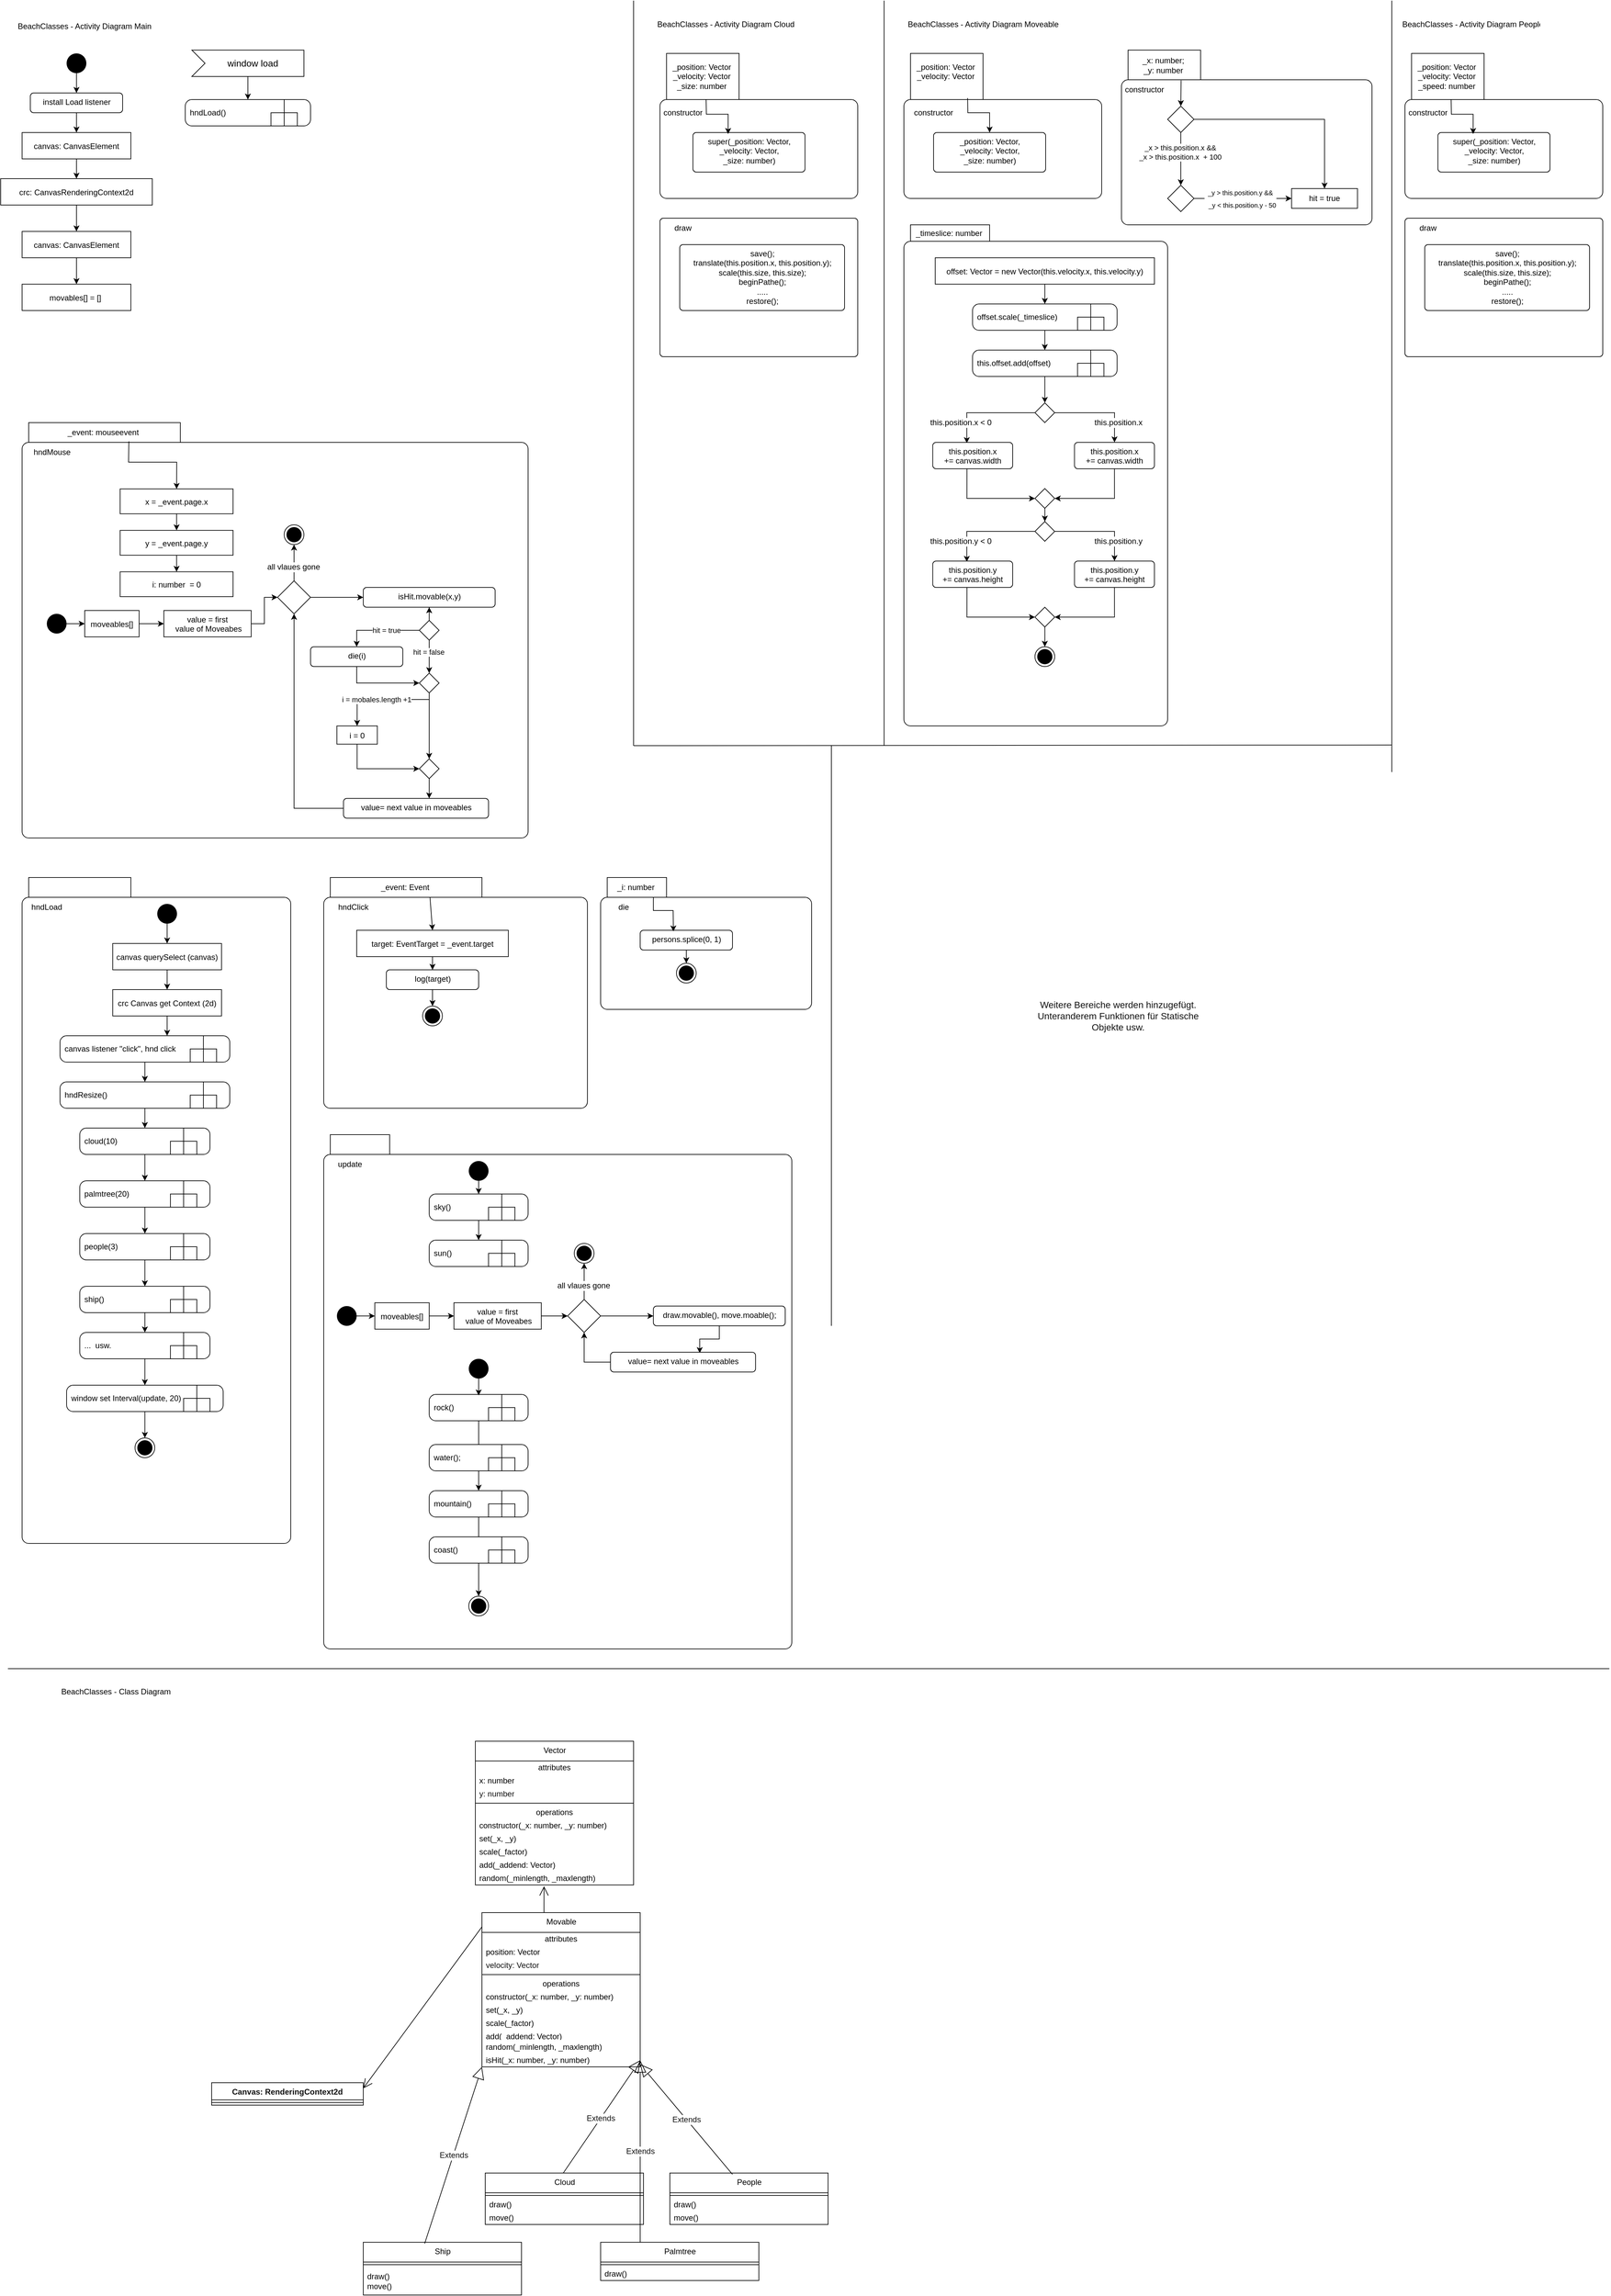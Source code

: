 <mxfile version="18.0.6" type="device"><diagram id="dE-h2Y86dQ_ZSgD9kncD" name="Seite-1"><mxGraphModel dx="3555" dy="2263" grid="1" gridSize="10" guides="1" tooltips="1" connect="1" arrows="1" fold="1" page="1" pageScale="1" pageWidth="827" pageHeight="1169" math="0" shadow="0"><root><mxCell id="0"/><mxCell id="1" parent="0"/><mxCell id="PyvuNwj3zCbymAsnuEQi-43" value="" style="shape=folder;align=center;verticalAlign=middle;fontStyle=0;tabWidth=165;tabHeight=30;tabPosition=left;html=1;boundedLbl=1;labelInHeader=1;rounded=1;absoluteArcSize=1;arcSize=10;" parent="1" vertex="1"><mxGeometry x="42.5" y="1330" width="407.5" height="1010" as="geometry"/></mxCell><mxCell id="PyvuNwj3zCbymAsnuEQi-1" value="BeachClasses - Activity Diagram Main&#10;" style="text;strokeColor=none;fillColor=none;align=left;verticalAlign=middle;spacingLeft=4;spacingRight=4;overflow=hidden;points=[[0,0.5],[1,0.5]];portConstraint=eastwest;rotatable=0;" parent="1" vertex="1"><mxGeometry x="30" y="30" width="260" height="30" as="geometry"/></mxCell><mxCell id="PyvuNwj3zCbymAsnuEQi-4" style="edgeStyle=orthogonalEdgeStyle;rounded=0;orthogonalLoop=1;jettySize=auto;html=1;entryX=0.5;entryY=0;entryDx=0;entryDy=0;" parent="1" source="PyvuNwj3zCbymAsnuEQi-2" target="PyvuNwj3zCbymAsnuEQi-3" edge="1"><mxGeometry relative="1" as="geometry"/></mxCell><mxCell id="PyvuNwj3zCbymAsnuEQi-2" value="" style="ellipse;fillColor=#000000;strokeColor=none;" parent="1" vertex="1"><mxGeometry x="110" y="80" width="30" height="30" as="geometry"/></mxCell><mxCell id="PyvuNwj3zCbymAsnuEQi-7" style="edgeStyle=orthogonalEdgeStyle;rounded=0;orthogonalLoop=1;jettySize=auto;html=1;entryX=0.5;entryY=0;entryDx=0;entryDy=0;" parent="1" source="PyvuNwj3zCbymAsnuEQi-3" target="PyvuNwj3zCbymAsnuEQi-6" edge="1"><mxGeometry relative="1" as="geometry"/></mxCell><mxCell id="PyvuNwj3zCbymAsnuEQi-3" value="install Load listener" style="html=1;align=center;verticalAlign=top;rounded=1;absoluteArcSize=1;arcSize=10;dashed=0;" parent="1" vertex="1"><mxGeometry x="55" y="140" width="140" height="30" as="geometry"/></mxCell><mxCell id="PyvuNwj3zCbymAsnuEQi-9" style="edgeStyle=orthogonalEdgeStyle;rounded=0;orthogonalLoop=1;jettySize=auto;html=1;" parent="1" source="PyvuNwj3zCbymAsnuEQi-6" target="PyvuNwj3zCbymAsnuEQi-8" edge="1"><mxGeometry relative="1" as="geometry"/></mxCell><mxCell id="PyvuNwj3zCbymAsnuEQi-6" value="canvas: CanvasElement" style="fontStyle=0;" parent="1" vertex="1"><mxGeometry x="42.5" y="200" width="165" height="40" as="geometry"/></mxCell><mxCell id="PyvuNwj3zCbymAsnuEQi-22" style="edgeStyle=orthogonalEdgeStyle;rounded=0;orthogonalLoop=1;jettySize=auto;html=1;entryX=0.5;entryY=0;entryDx=0;entryDy=0;" parent="1" source="PyvuNwj3zCbymAsnuEQi-8" target="PyvuNwj3zCbymAsnuEQi-11" edge="1"><mxGeometry relative="1" as="geometry"/></mxCell><mxCell id="PyvuNwj3zCbymAsnuEQi-8" value="crc: CanvasRenderingContext2d" style="fontStyle=0;" parent="1" vertex="1"><mxGeometry x="10" y="270" width="230" height="40" as="geometry"/></mxCell><mxCell id="PyvuNwj3zCbymAsnuEQi-18" style="edgeStyle=orthogonalEdgeStyle;rounded=0;orthogonalLoop=1;jettySize=auto;html=1;entryX=0.5;entryY=0;entryDx=0;entryDy=0;" parent="1" source="PyvuNwj3zCbymAsnuEQi-11" edge="1"><mxGeometry relative="1" as="geometry"><mxPoint x="125" y="430" as="targetPoint"/></mxGeometry></mxCell><mxCell id="PyvuNwj3zCbymAsnuEQi-11" value="canvas: CanvasElement" style="fontStyle=0;" parent="1" vertex="1"><mxGeometry x="42.5" y="350" width="165" height="40" as="geometry"/></mxCell><mxCell id="PyvuNwj3zCbymAsnuEQi-19" style="edgeStyle=orthogonalEdgeStyle;rounded=0;orthogonalLoop=1;jettySize=auto;html=1;entryX=0.5;entryY=0;entryDx=0;entryDy=0;" parent="1" edge="1"><mxGeometry relative="1" as="geometry"><mxPoint x="125" y="510" as="targetPoint"/></mxGeometry></mxCell><mxCell id="PyvuNwj3zCbymAsnuEQi-20" style="edgeStyle=orthogonalEdgeStyle;rounded=0;orthogonalLoop=1;jettySize=auto;html=1;entryX=0.5;entryY=0;entryDx=0;entryDy=0;" parent="1" edge="1"><mxGeometry relative="1" as="geometry"><mxPoint x="125" y="550" as="sourcePoint"/></mxGeometry></mxCell><mxCell id="PyvuNwj3zCbymAsnuEQi-21" style="edgeStyle=orthogonalEdgeStyle;rounded=0;orthogonalLoop=1;jettySize=auto;html=1;entryX=0.5;entryY=0;entryDx=0;entryDy=0;" parent="1" edge="1"><mxGeometry relative="1" as="geometry"><mxPoint x="125" y="660" as="targetPoint"/></mxGeometry></mxCell><mxCell id="PyvuNwj3zCbymAsnuEQi-27" style="edgeStyle=orthogonalEdgeStyle;rounded=0;orthogonalLoop=1;jettySize=auto;html=1;entryX=0.5;entryY=0;entryDx=0;entryDy=0;" parent="1" source="PyvuNwj3zCbymAsnuEQi-23" edge="1"><mxGeometry relative="1" as="geometry"><mxPoint x="385" y="150" as="targetPoint"/></mxGeometry></mxCell><mxCell id="PyvuNwj3zCbymAsnuEQi-23" value="window load" style="html=1;shape=mxgraph.infographic.ribbonSimple;notch1=20;notch2=0;align=center;verticalAlign=middle;fontSize=14;fontStyle=0;fillColor=#FFFFFF;flipH=0;spacingRight=0;spacingLeft=14;" parent="1" vertex="1"><mxGeometry x="300" y="75" width="170" height="40" as="geometry"/></mxCell><mxCell id="PyvuNwj3zCbymAsnuEQi-28" value="&lt;span style=&quot;text-align: center;&quot;&gt;hndLoad()&lt;/span&gt;" style="shape=mxgraph.uml25.behaviorAction;html=1;rounded=1;absoluteArcSize=1;arcSize=10;align=left;spacingLeft=5;" parent="1" vertex="1"><mxGeometry x="290" y="150" width="190" height="40" as="geometry"/></mxCell><mxCell id="PyvuNwj3zCbymAsnuEQi-41" value="" style="edgeStyle=orthogonalEdgeStyle;rounded=0;orthogonalLoop=1;jettySize=auto;html=1;" parent="1" source="PyvuNwj3zCbymAsnuEQi-37" target="PyvuNwj3zCbymAsnuEQi-39" edge="1"><mxGeometry relative="1" as="geometry"/></mxCell><mxCell id="PyvuNwj3zCbymAsnuEQi-37" value="canvas querySelect (canvas)" style="fontStyle=0;" parent="1" vertex="1"><mxGeometry x="180" y="1430" width="165" height="40" as="geometry"/></mxCell><mxCell id="PyvuNwj3zCbymAsnuEQi-52" value="" style="edgeStyle=orthogonalEdgeStyle;rounded=0;orthogonalLoop=1;jettySize=auto;html=1;" parent="1" source="PyvuNwj3zCbymAsnuEQi-39" edge="1"><mxGeometry relative="1" as="geometry"><mxPoint x="262.48" y="1570" as="targetPoint"/></mxGeometry></mxCell><mxCell id="PyvuNwj3zCbymAsnuEQi-39" value="crc Canvas get Context (2d)" style="fontStyle=0;" parent="1" vertex="1"><mxGeometry x="180" y="1500" width="165" height="40" as="geometry"/></mxCell><mxCell id="PyvuNwj3zCbymAsnuEQi-44" value="hndLoad" style="text;html=1;strokeColor=none;fillColor=none;align=center;verticalAlign=middle;whiteSpace=wrap;rounded=0;" parent="1" vertex="1"><mxGeometry x="50" y="1360" width="60" height="30" as="geometry"/></mxCell><mxCell id="PyvuNwj3zCbymAsnuEQi-48" value="" style="edgeStyle=orthogonalEdgeStyle;rounded=0;orthogonalLoop=1;jettySize=auto;html=1;entryX=0.5;entryY=0;entryDx=0;entryDy=0;" parent="1" source="PyvuNwj3zCbymAsnuEQi-45" target="PyvuNwj3zCbymAsnuEQi-37" edge="1"><mxGeometry relative="1" as="geometry"><mxPoint x="323" y="1430" as="targetPoint"/></mxGeometry></mxCell><mxCell id="PyvuNwj3zCbymAsnuEQi-45" value="" style="ellipse;fillColor=#000000;strokeColor=none;" parent="1" vertex="1"><mxGeometry x="247.5" y="1370" width="30" height="30" as="geometry"/></mxCell><mxCell id="PyvuNwj3zCbymAsnuEQi-55" value="" style="edgeStyle=orthogonalEdgeStyle;rounded=0;orthogonalLoop=1;jettySize=auto;html=1;" parent="1" source="PyvuNwj3zCbymAsnuEQi-53" target="PyvuNwj3zCbymAsnuEQi-54" edge="1"><mxGeometry relative="1" as="geometry"/></mxCell><mxCell id="PyvuNwj3zCbymAsnuEQi-53" value="&lt;span style=&quot;text-align: center;&quot;&gt;canvas listener &quot;click&quot;, hnd click&lt;/span&gt;" style="shape=mxgraph.uml25.behaviorAction;html=1;rounded=1;absoluteArcSize=1;arcSize=10;align=left;spacingLeft=5;" parent="1" vertex="1"><mxGeometry x="100" y="1570" width="257.5" height="40" as="geometry"/></mxCell><mxCell id="PyvuNwj3zCbymAsnuEQi-57" value="" style="edgeStyle=orthogonalEdgeStyle;rounded=0;orthogonalLoop=1;jettySize=auto;html=1;" parent="1" source="PyvuNwj3zCbymAsnuEQi-54" target="PyvuNwj3zCbymAsnuEQi-56" edge="1"><mxGeometry relative="1" as="geometry"/></mxCell><mxCell id="PyvuNwj3zCbymAsnuEQi-54" value="&lt;span style=&quot;text-align: center;&quot;&gt;hndResize()&lt;/span&gt;" style="shape=mxgraph.uml25.behaviorAction;html=1;rounded=1;absoluteArcSize=1;arcSize=10;align=left;spacingLeft=5;" parent="1" vertex="1"><mxGeometry x="100" y="1640" width="257.5" height="40" as="geometry"/></mxCell><mxCell id="PyvuNwj3zCbymAsnuEQi-59" value="" style="edgeStyle=orthogonalEdgeStyle;rounded=0;orthogonalLoop=1;jettySize=auto;html=1;" parent="1" source="PyvuNwj3zCbymAsnuEQi-56" target="PyvuNwj3zCbymAsnuEQi-58" edge="1"><mxGeometry relative="1" as="geometry"/></mxCell><mxCell id="PyvuNwj3zCbymAsnuEQi-56" value="&lt;span style=&quot;text-align: center;&quot;&gt;cloud(10)&lt;/span&gt;" style="shape=mxgraph.uml25.behaviorAction;html=1;rounded=1;absoluteArcSize=1;arcSize=10;align=left;spacingLeft=5;" parent="1" vertex="1"><mxGeometry x="130" y="1710" width="197.5" height="40" as="geometry"/></mxCell><mxCell id="PyvuNwj3zCbymAsnuEQi-61" value="" style="edgeStyle=orthogonalEdgeStyle;rounded=0;orthogonalLoop=1;jettySize=auto;html=1;" parent="1" source="PyvuNwj3zCbymAsnuEQi-58" target="PyvuNwj3zCbymAsnuEQi-60" edge="1"><mxGeometry relative="1" as="geometry"/></mxCell><mxCell id="PyvuNwj3zCbymAsnuEQi-58" value="&lt;span style=&quot;text-align: center;&quot;&gt;palmtree(20)&lt;/span&gt;" style="shape=mxgraph.uml25.behaviorAction;html=1;rounded=1;absoluteArcSize=1;arcSize=10;align=left;spacingLeft=5;" parent="1" vertex="1"><mxGeometry x="130" y="1790" width="197.5" height="40" as="geometry"/></mxCell><mxCell id="PyvuNwj3zCbymAsnuEQi-63" value="" style="edgeStyle=orthogonalEdgeStyle;rounded=0;orthogonalLoop=1;jettySize=auto;html=1;" parent="1" source="PyvuNwj3zCbymAsnuEQi-60" target="PyvuNwj3zCbymAsnuEQi-62" edge="1"><mxGeometry relative="1" as="geometry"/></mxCell><mxCell id="PyvuNwj3zCbymAsnuEQi-60" value="&lt;span style=&quot;text-align: center;&quot;&gt;people(3)&lt;/span&gt;" style="shape=mxgraph.uml25.behaviorAction;html=1;rounded=1;absoluteArcSize=1;arcSize=10;align=left;spacingLeft=5;" parent="1" vertex="1"><mxGeometry x="130" y="1870" width="197.5" height="40" as="geometry"/></mxCell><mxCell id="PyvuNwj3zCbymAsnuEQi-65" value="" style="edgeStyle=orthogonalEdgeStyle;rounded=0;orthogonalLoop=1;jettySize=auto;html=1;" parent="1" source="PyvuNwj3zCbymAsnuEQi-62" target="PyvuNwj3zCbymAsnuEQi-64" edge="1"><mxGeometry relative="1" as="geometry"/></mxCell><mxCell id="PyvuNwj3zCbymAsnuEQi-62" value="&lt;div style=&quot;text-align: center;&quot;&gt;&lt;span style=&quot;background-color: initial;&quot;&gt;ship()&lt;/span&gt;&lt;/div&gt;" style="shape=mxgraph.uml25.behaviorAction;html=1;rounded=1;absoluteArcSize=1;arcSize=10;align=left;spacingLeft=5;" parent="1" vertex="1"><mxGeometry x="130" y="1950" width="197.5" height="40" as="geometry"/></mxCell><mxCell id="PyvuNwj3zCbymAsnuEQi-67" value="" style="edgeStyle=orthogonalEdgeStyle;rounded=0;orthogonalLoop=1;jettySize=auto;html=1;" parent="1" source="PyvuNwj3zCbymAsnuEQi-64" target="PyvuNwj3zCbymAsnuEQi-66" edge="1"><mxGeometry relative="1" as="geometry"/></mxCell><mxCell id="PyvuNwj3zCbymAsnuEQi-64" value="&lt;div style=&quot;text-align: center;&quot;&gt;&lt;span style=&quot;background-color: initial;&quot;&gt;...&amp;nbsp; usw.&lt;/span&gt;&lt;/div&gt;" style="shape=mxgraph.uml25.behaviorAction;html=1;rounded=1;absoluteArcSize=1;arcSize=10;align=left;spacingLeft=5;" parent="1" vertex="1"><mxGeometry x="130" y="2020" width="197.5" height="40" as="geometry"/></mxCell><mxCell id="PyvuNwj3zCbymAsnuEQi-70" value="" style="edgeStyle=orthogonalEdgeStyle;rounded=0;orthogonalLoop=1;jettySize=auto;html=1;" parent="1" source="PyvuNwj3zCbymAsnuEQi-66" target="PyvuNwj3zCbymAsnuEQi-69" edge="1"><mxGeometry relative="1" as="geometry"/></mxCell><mxCell id="PyvuNwj3zCbymAsnuEQi-66" value="&lt;div style=&quot;text-align: center;&quot;&gt;&lt;span style=&quot;background-color: initial;&quot;&gt;window set Interval(update, 20)&lt;/span&gt;&lt;/div&gt;" style="shape=mxgraph.uml25.behaviorAction;html=1;rounded=1;absoluteArcSize=1;arcSize=10;align=left;spacingLeft=5;" parent="1" vertex="1"><mxGeometry x="110" y="2100" width="237.5" height="40" as="geometry"/></mxCell><mxCell id="PyvuNwj3zCbymAsnuEQi-69" value="" style="ellipse;html=1;shape=endState;fillColor=#000000;strokeColor=#000000;" parent="1" vertex="1"><mxGeometry x="213.75" y="2180" width="30" height="30" as="geometry"/></mxCell><mxCell id="PyvuNwj3zCbymAsnuEQi-71" value="_event: Event" style="shape=folder;align=center;verticalAlign=middle;fontStyle=0;tabWidth=240;tabHeight=30;tabPosition=left;html=1;boundedLbl=1;labelInHeader=1;rounded=1;absoluteArcSize=1;arcSize=10;" parent="1" vertex="1"><mxGeometry x="500" y="1330" width="400" height="350" as="geometry"/></mxCell><mxCell id="PyvuNwj3zCbymAsnuEQi-72" value="hndClick" style="text;html=1;strokeColor=none;fillColor=none;align=center;verticalAlign=middle;whiteSpace=wrap;rounded=0;" parent="1" vertex="1"><mxGeometry x="510" y="1360" width="70" height="30" as="geometry"/></mxCell><mxCell id="PyvuNwj3zCbymAsnuEQi-73" value="" style="endArrow=classic;html=1;rounded=0;exitX=0.403;exitY=0.086;exitDx=0;exitDy=0;exitPerimeter=0;entryX=0.5;entryY=0;entryDx=0;entryDy=0;" parent="1" source="PyvuNwj3zCbymAsnuEQi-71" target="PyvuNwj3zCbymAsnuEQi-74" edge="1"><mxGeometry width="50" height="50" relative="1" as="geometry"><mxPoint x="660" y="1440" as="sourcePoint"/><mxPoint x="710" y="1390" as="targetPoint"/></mxGeometry></mxCell><mxCell id="PyvuNwj3zCbymAsnuEQi-76" value="" style="edgeStyle=orthogonalEdgeStyle;rounded=0;orthogonalLoop=1;jettySize=auto;html=1;" parent="1" source="PyvuNwj3zCbymAsnuEQi-74" target="PyvuNwj3zCbymAsnuEQi-75" edge="1"><mxGeometry relative="1" as="geometry"/></mxCell><mxCell id="PyvuNwj3zCbymAsnuEQi-74" value="target: EventTarget = _event.target" style="fontStyle=0;" parent="1" vertex="1"><mxGeometry x="550" y="1410" width="230" height="40" as="geometry"/></mxCell><mxCell id="J_ryDwIaJ_HYZ1Y69MAU-61" style="edgeStyle=orthogonalEdgeStyle;rounded=0;orthogonalLoop=1;jettySize=auto;html=1;entryX=0.5;entryY=0;entryDx=0;entryDy=0;" edge="1" parent="1" source="PyvuNwj3zCbymAsnuEQi-75" target="J_ryDwIaJ_HYZ1Y69MAU-60"><mxGeometry relative="1" as="geometry"/></mxCell><mxCell id="PyvuNwj3zCbymAsnuEQi-75" value="log(target)" style="html=1;align=center;verticalAlign=top;rounded=1;absoluteArcSize=1;arcSize=10;dashed=0;" parent="1" vertex="1"><mxGeometry x="595" y="1470" width="140" height="30" as="geometry"/></mxCell><mxCell id="PyvuNwj3zCbymAsnuEQi-77" value="" style="endArrow=none;html=1;rounded=0;" parent="1" edge="1"><mxGeometry width="50" height="50" relative="1" as="geometry"><mxPoint x="1350" y="1130" as="sourcePoint"/><mxPoint x="1350" as="targetPoint"/></mxGeometry></mxCell><mxCell id="PyvuNwj3zCbymAsnuEQi-78" value="BeachClasses - Activity Diagram Cloud" style="text;strokeColor=none;fillColor=none;align=left;verticalAlign=middle;spacingLeft=4;spacingRight=4;overflow=hidden;points=[[0,0.5],[1,0.5]];portConstraint=eastwest;rotatable=0;" parent="1" vertex="1"><mxGeometry x="1000" y="20" width="220" height="30" as="geometry"/></mxCell><mxCell id="PyvuNwj3zCbymAsnuEQi-79" value="&lt;font style=&quot;font-size: 12px;&quot;&gt;&lt;span style=&quot;&quot; id=&quot;page24R_mcid113&quot; class=&quot;markedContent&quot;&gt;&lt;span dir=&quot;ltr&quot; role=&quot;presentation&quot; style=&quot;left: 1403.31px; top: 89.029px; font-family: sans-serif; transform: scaleX(1.0);&quot;&gt;_position: Vector&lt;/span&gt;&lt;/span&gt;&lt;span style=&quot;&quot; id=&quot;page24R_mcid114&quot; class=&quot;markedContent&quot;&gt;&lt;br role=&quot;presentation&quot;&gt;&lt;span dir=&quot;ltr&quot; role=&quot;presentation&quot; style=&quot;left: 1404.28px; top: 109.166px; font-family: sans-serif; transform: scaleX(1.0);&quot;&gt;_velocity: Vector&lt;/span&gt;&lt;/span&gt;&lt;span style=&quot;&quot; id=&quot;page24R_mcid115&quot; class=&quot;markedContent&quot;&gt;&lt;span class=&quot;markedContent&quot;&gt;&lt;/span&gt;&lt;/span&gt;&lt;span style=&quot;&quot; id=&quot;page24R_mcid116&quot; class=&quot;markedContent&quot;&gt;&lt;br role=&quot;presentation&quot;&gt;&lt;span dir=&quot;ltr&quot; role=&quot;presentation&quot; style=&quot;left: 1404.75px; top: 130.741px; font-family: sans-serif; transform: scaleX(1.0);&quot;&gt;_size: number&lt;/span&gt;&lt;/span&gt;&lt;/font&gt;" style="shape=folder;align=center;verticalAlign=middle;fontStyle=0;tabWidth=120;tabHeight=70;tabPosition=left;html=1;boundedLbl=1;labelInHeader=1;rounded=1;absoluteArcSize=1;arcSize=10;" parent="1" vertex="1"><mxGeometry x="1010" y="80" width="300" height="220" as="geometry"/></mxCell><mxCell id="PyvuNwj3zCbymAsnuEQi-80" value="constructor" style="text;html=1;strokeColor=none;fillColor=none;align=center;verticalAlign=middle;whiteSpace=wrap;rounded=0;fontSize=12;" parent="1" vertex="1"><mxGeometry x="1010" y="155" width="70" height="30" as="geometry"/></mxCell><mxCell id="PyvuNwj3zCbymAsnuEQi-81" value="super(_position: Vector,&lt;br&gt;&amp;nbsp;_velocity: Vector,&amp;nbsp;&lt;br&gt;_size: number)" style="html=1;align=center;verticalAlign=top;rounded=1;absoluteArcSize=1;arcSize=10;dashed=0;" parent="1" vertex="1"><mxGeometry x="1060" y="200" width="170" height="60" as="geometry"/></mxCell><mxCell id="PyvuNwj3zCbymAsnuEQi-82" value="movables[] = [] " style="fontStyle=0;" parent="1" vertex="1"><mxGeometry x="42.5" y="430" width="165" height="40" as="geometry"/></mxCell><mxCell id="PyvuNwj3zCbymAsnuEQi-84" value="" style="html=1;align=center;verticalAlign=top;rounded=1;absoluteArcSize=1;arcSize=10;dashed=0;" parent="1" vertex="1"><mxGeometry x="1010" y="330" width="300" height="210" as="geometry"/></mxCell><mxCell id="PyvuNwj3zCbymAsnuEQi-85" value="draw" style="text;html=1;strokeColor=none;fillColor=none;align=center;verticalAlign=middle;whiteSpace=wrap;rounded=0;fontSize=12;" parent="1" vertex="1"><mxGeometry x="1015" y="330" width="60" height="30" as="geometry"/></mxCell><mxCell id="PyvuNwj3zCbymAsnuEQi-86" value="save();&lt;br&gt;translate(this.position.x, this.position.y);&lt;br&gt;scale(this.size, this.size);&lt;br&gt;beginPathe();&lt;br&gt;.....&lt;br&gt;restore();" style="html=1;align=center;verticalAlign=top;rounded=1;absoluteArcSize=1;arcSize=10;dashed=0;" parent="1" vertex="1"><mxGeometry x="1040" y="370" width="250" height="100" as="geometry"/></mxCell><mxCell id="PyvuNwj3zCbymAsnuEQi-87" value="" style="endArrow=none;html=1;rounded=0;" parent="1" edge="1"><mxGeometry width="50" height="50" relative="1" as="geometry"><mxPoint x="970" y="1130" as="sourcePoint"/><mxPoint x="970" as="targetPoint"/></mxGeometry></mxCell><mxCell id="PyvuNwj3zCbymAsnuEQi-88" value="BeachClasses - Activity Diagram Moveable" style="text;strokeColor=none;fillColor=none;align=left;verticalAlign=middle;spacingLeft=4;spacingRight=4;overflow=hidden;points=[[0,0.5],[1,0.5]];portConstraint=eastwest;rotatable=0;" parent="1" vertex="1"><mxGeometry x="1380" y="20" width="260" height="30" as="geometry"/></mxCell><mxCell id="PyvuNwj3zCbymAsnuEQi-89" value="&lt;font style=&quot;font-size: 12px;&quot;&gt;&lt;span style=&quot;&quot; id=&quot;page24R_mcid113&quot; class=&quot;markedContent&quot;&gt;&lt;span dir=&quot;ltr&quot; role=&quot;presentation&quot; style=&quot;left: 1403.31px; top: 89.029px; font-family: sans-serif; transform: scaleX(1.0);&quot;&gt;_position: Vector&lt;/span&gt;&lt;/span&gt;&lt;span style=&quot;&quot; id=&quot;page24R_mcid114&quot; class=&quot;markedContent&quot;&gt;&lt;br role=&quot;presentation&quot;&gt;&lt;span dir=&quot;ltr&quot; role=&quot;presentation&quot; style=&quot;left: 1404.28px; top: 109.166px; font-family: sans-serif; transform: scaleX(1.0);&quot;&gt;_velocity: Vector&lt;/span&gt;&lt;/span&gt;&lt;span style=&quot;&quot; id=&quot;page24R_mcid115&quot; class=&quot;markedContent&quot;&gt;&lt;span class=&quot;markedContent&quot;&gt;&lt;/span&gt;&lt;/span&gt;&lt;span style=&quot;&quot; id=&quot;page24R_mcid116&quot; class=&quot;markedContent&quot;&gt;&lt;br role=&quot;presentation&quot;&gt;&lt;br&gt;&lt;/span&gt;&lt;/font&gt;" style="shape=folder;align=center;verticalAlign=middle;fontStyle=0;tabWidth=120;tabHeight=70;tabPosition=left;html=1;boundedLbl=1;labelInHeader=1;rounded=1;absoluteArcSize=1;arcSize=10;" parent="1" vertex="1"><mxGeometry x="1380" y="80" width="300" height="220" as="geometry"/></mxCell><mxCell id="PyvuNwj3zCbymAsnuEQi-90" value="_position: Vector,&lt;br&gt;&amp;nbsp;_velocity: Vector,&amp;nbsp;&lt;br&gt;_size: number)" style="html=1;align=center;verticalAlign=top;rounded=1;absoluteArcSize=1;arcSize=10;dashed=0;" parent="1" vertex="1"><mxGeometry x="1425" y="200" width="170" height="60" as="geometry"/></mxCell><mxCell id="PyvuNwj3zCbymAsnuEQi-91" value="constructor" style="text;html=1;strokeColor=none;fillColor=none;align=center;verticalAlign=middle;whiteSpace=wrap;rounded=0;fontSize=12;" parent="1" vertex="1"><mxGeometry x="1390" y="155" width="70" height="30" as="geometry"/></mxCell><mxCell id="PyvuNwj3zCbymAsnuEQi-92" value="" style="endArrow=classic;html=1;rounded=0;fontSize=12;exitX=0.322;exitY=0.308;exitDx=0;exitDy=0;exitPerimeter=0;entryX=0.5;entryY=0;entryDx=0;entryDy=0;" parent="1" source="PyvuNwj3zCbymAsnuEQi-89" target="PyvuNwj3zCbymAsnuEQi-90" edge="1"><mxGeometry width="50" height="50" relative="1" as="geometry"><mxPoint x="1500" y="270" as="sourcePoint"/><mxPoint x="1550" y="220" as="targetPoint"/><Array as="points"><mxPoint x="1477" y="170"/><mxPoint x="1510" y="170"/></Array></mxGeometry></mxCell><mxCell id="PyvuNwj3zCbymAsnuEQi-93" value="" style="endArrow=classic;html=1;rounded=0;fontSize=12;exitX=0.322;exitY=0.308;exitDx=0;exitDy=0;exitPerimeter=0;entryX=0.5;entryY=0;entryDx=0;entryDy=0;" parent="1" edge="1"><mxGeometry width="50" height="50" relative="1" as="geometry"><mxPoint x="1080.0" y="150.0" as="sourcePoint"/><mxPoint x="1113.4" y="202.24" as="targetPoint"/><Array as="points"><mxPoint x="1080.4" y="172.24"/><mxPoint x="1113.4" y="172.24"/></Array></mxGeometry></mxCell><mxCell id="PyvuNwj3zCbymAsnuEQi-94" value="_timeslice: number" style="shape=folder;align=center;verticalAlign=middle;fontStyle=0;tabWidth=130;tabHeight=25;tabPosition=left;html=1;boundedLbl=1;labelInHeader=1;rounded=1;absoluteArcSize=1;arcSize=10;" parent="1" vertex="1"><mxGeometry x="1380" y="340" width="400" height="760" as="geometry"/></mxCell><mxCell id="PyvuNwj3zCbymAsnuEQi-104" value="" style="edgeStyle=orthogonalEdgeStyle;rounded=0;orthogonalLoop=1;jettySize=auto;html=1;fontSize=12;" parent="1" source="PyvuNwj3zCbymAsnuEQi-95" target="PyvuNwj3zCbymAsnuEQi-102" edge="1"><mxGeometry relative="1" as="geometry"/></mxCell><mxCell id="PyvuNwj3zCbymAsnuEQi-95" value="offset: Vector = new Vector(this.velocity.x, this.velocity.y)" style="fontStyle=0;" parent="1" vertex="1"><mxGeometry x="1427.5" y="390" width="332.5" height="40" as="geometry"/></mxCell><mxCell id="PyvuNwj3zCbymAsnuEQi-109" value="" style="edgeStyle=orthogonalEdgeStyle;rounded=0;orthogonalLoop=1;jettySize=auto;html=1;fontSize=12;" parent="1" source="PyvuNwj3zCbymAsnuEQi-102" target="PyvuNwj3zCbymAsnuEQi-108" edge="1"><mxGeometry relative="1" as="geometry"/></mxCell><mxCell id="PyvuNwj3zCbymAsnuEQi-102" value="&lt;span style=&quot;text-align: center;&quot;&gt;offset.scale(_timeslice)&lt;/span&gt;" style="shape=mxgraph.uml25.behaviorAction;html=1;rounded=1;absoluteArcSize=1;arcSize=10;align=left;spacingLeft=5;" parent="1" vertex="1"><mxGeometry x="1484.12" y="460" width="219.25" height="40" as="geometry"/></mxCell><mxCell id="PyvuNwj3zCbymAsnuEQi-111" value="" style="edgeStyle=orthogonalEdgeStyle;rounded=0;orthogonalLoop=1;jettySize=auto;html=1;fontSize=12;" parent="1" source="PyvuNwj3zCbymAsnuEQi-108" target="PyvuNwj3zCbymAsnuEQi-110" edge="1"><mxGeometry relative="1" as="geometry"/></mxCell><mxCell id="PyvuNwj3zCbymAsnuEQi-108" value="&lt;span style=&quot;text-align: center;&quot;&gt;this.offset.add(offset)&lt;/span&gt;" style="shape=mxgraph.uml25.behaviorAction;html=1;rounded=1;absoluteArcSize=1;arcSize=10;align=left;spacingLeft=5;" parent="1" vertex="1"><mxGeometry x="1484.12" y="530" width="219.25" height="40" as="geometry"/></mxCell><mxCell id="PyvuNwj3zCbymAsnuEQi-114" style="edgeStyle=orthogonalEdgeStyle;rounded=0;orthogonalLoop=1;jettySize=auto;html=1;entryX=0.426;entryY=0.029;entryDx=0;entryDy=0;entryPerimeter=0;fontSize=12;" parent="1" source="PyvuNwj3zCbymAsnuEQi-110" target="PyvuNwj3zCbymAsnuEQi-112" edge="1"><mxGeometry relative="1" as="geometry"/></mxCell><mxCell id="PyvuNwj3zCbymAsnuEQi-116" value="this.position.x &amp;lt; 0" style="edgeLabel;html=1;align=center;verticalAlign=middle;resizable=0;points=[];fontSize=12;" parent="PyvuNwj3zCbymAsnuEQi-114" vertex="1" connectable="0"><mxGeometry x="-0.002" y="-2" relative="1" as="geometry"><mxPoint x="-39" y="17" as="offset"/></mxGeometry></mxCell><mxCell id="PyvuNwj3zCbymAsnuEQi-115" style="edgeStyle=orthogonalEdgeStyle;rounded=0;orthogonalLoop=1;jettySize=auto;html=1;fontSize=12;" parent="1" source="PyvuNwj3zCbymAsnuEQi-110" target="PyvuNwj3zCbymAsnuEQi-113" edge="1"><mxGeometry relative="1" as="geometry"/></mxCell><mxCell id="PyvuNwj3zCbymAsnuEQi-117" value="this.position.x" style="edgeLabel;html=1;align=center;verticalAlign=middle;resizable=0;points=[];fontSize=12;" parent="PyvuNwj3zCbymAsnuEQi-115" vertex="1" connectable="0"><mxGeometry x="0.028" relative="1" as="geometry"><mxPoint x="26" y="15" as="offset"/></mxGeometry></mxCell><mxCell id="PyvuNwj3zCbymAsnuEQi-110" value="" style="rhombus;fontSize=12;" parent="1" vertex="1"><mxGeometry x="1578.75" y="610" width="30" height="30" as="geometry"/></mxCell><mxCell id="PyvuNwj3zCbymAsnuEQi-119" style="edgeStyle=orthogonalEdgeStyle;rounded=0;orthogonalLoop=1;jettySize=auto;html=1;entryX=0;entryY=0.5;entryDx=0;entryDy=0;fontSize=12;exitX=0.428;exitY=1;exitDx=0;exitDy=0;exitPerimeter=0;" parent="1" source="PyvuNwj3zCbymAsnuEQi-112" target="PyvuNwj3zCbymAsnuEQi-118" edge="1"><mxGeometry relative="1" as="geometry"/></mxCell><mxCell id="PyvuNwj3zCbymAsnuEQi-112" value="this.position.x&lt;br&gt;+= canvas.width" style="html=1;align=center;verticalAlign=top;rounded=1;absoluteArcSize=1;arcSize=10;dashed=0;" parent="1" vertex="1"><mxGeometry x="1423.75" y="670" width="121.25" height="40" as="geometry"/></mxCell><mxCell id="PyvuNwj3zCbymAsnuEQi-120" style="edgeStyle=orthogonalEdgeStyle;rounded=0;orthogonalLoop=1;jettySize=auto;html=1;entryX=1;entryY=0.5;entryDx=0;entryDy=0;fontSize=12;exitX=0.5;exitY=1;exitDx=0;exitDy=0;" parent="1" source="PyvuNwj3zCbymAsnuEQi-113" target="PyvuNwj3zCbymAsnuEQi-118" edge="1"><mxGeometry relative="1" as="geometry"/></mxCell><mxCell id="PyvuNwj3zCbymAsnuEQi-113" value="this.position.x&lt;br&gt;+= canvas.width" style="html=1;align=center;verticalAlign=top;rounded=1;absoluteArcSize=1;arcSize=10;dashed=0;" parent="1" vertex="1"><mxGeometry x="1638.75" y="670" width="121.25" height="40" as="geometry"/></mxCell><mxCell id="PyvuNwj3zCbymAsnuEQi-133" value="" style="edgeStyle=orthogonalEdgeStyle;rounded=0;orthogonalLoop=1;jettySize=auto;html=1;fontSize=12;" parent="1" source="PyvuNwj3zCbymAsnuEQi-118" target="PyvuNwj3zCbymAsnuEQi-127" edge="1"><mxGeometry relative="1" as="geometry"/></mxCell><mxCell id="PyvuNwj3zCbymAsnuEQi-118" value="" style="rhombus;fontSize=12;" parent="1" vertex="1"><mxGeometry x="1578.75" y="740" width="30" height="30" as="geometry"/></mxCell><mxCell id="PyvuNwj3zCbymAsnuEQi-121" value="" style="ellipse;html=1;shape=endState;fillColor=#000000;strokeColor=#000000;fontSize=12;" parent="1" vertex="1"><mxGeometry x="1578.75" y="980" width="30" height="30" as="geometry"/></mxCell><mxCell id="PyvuNwj3zCbymAsnuEQi-123" style="edgeStyle=orthogonalEdgeStyle;rounded=0;orthogonalLoop=1;jettySize=auto;html=1;entryX=0.426;entryY=0.029;entryDx=0;entryDy=0;entryPerimeter=0;fontSize=12;" parent="1" source="PyvuNwj3zCbymAsnuEQi-127" target="PyvuNwj3zCbymAsnuEQi-129" edge="1"><mxGeometry relative="1" as="geometry"/></mxCell><mxCell id="PyvuNwj3zCbymAsnuEQi-124" value="this.position.y &amp;lt; 0" style="edgeLabel;html=1;align=center;verticalAlign=middle;resizable=0;points=[];fontSize=12;" parent="PyvuNwj3zCbymAsnuEQi-123" vertex="1" connectable="0"><mxGeometry x="-0.002" y="-2" relative="1" as="geometry"><mxPoint x="-39" y="17" as="offset"/></mxGeometry></mxCell><mxCell id="PyvuNwj3zCbymAsnuEQi-125" style="edgeStyle=orthogonalEdgeStyle;rounded=0;orthogonalLoop=1;jettySize=auto;html=1;fontSize=12;" parent="1" source="PyvuNwj3zCbymAsnuEQi-127" target="PyvuNwj3zCbymAsnuEQi-131" edge="1"><mxGeometry relative="1" as="geometry"/></mxCell><mxCell id="PyvuNwj3zCbymAsnuEQi-126" value="this.position.y" style="edgeLabel;html=1;align=center;verticalAlign=middle;resizable=0;points=[];fontSize=12;" parent="PyvuNwj3zCbymAsnuEQi-125" vertex="1" connectable="0"><mxGeometry x="0.028" relative="1" as="geometry"><mxPoint x="26" y="15" as="offset"/></mxGeometry></mxCell><mxCell id="PyvuNwj3zCbymAsnuEQi-127" value="" style="rhombus;fontSize=12;" parent="1" vertex="1"><mxGeometry x="1578.75" y="790" width="30" height="30" as="geometry"/></mxCell><mxCell id="PyvuNwj3zCbymAsnuEQi-128" style="edgeStyle=orthogonalEdgeStyle;rounded=0;orthogonalLoop=1;jettySize=auto;html=1;entryX=0;entryY=0.5;entryDx=0;entryDy=0;fontSize=12;exitX=0.428;exitY=1;exitDx=0;exitDy=0;exitPerimeter=0;" parent="1" source="PyvuNwj3zCbymAsnuEQi-129" target="PyvuNwj3zCbymAsnuEQi-132" edge="1"><mxGeometry relative="1" as="geometry"/></mxCell><mxCell id="PyvuNwj3zCbymAsnuEQi-129" value="this.position.y&lt;br&gt;+= canvas.height" style="html=1;align=center;verticalAlign=top;rounded=1;absoluteArcSize=1;arcSize=10;dashed=0;" parent="1" vertex="1"><mxGeometry x="1423.75" y="850" width="121.25" height="40" as="geometry"/></mxCell><mxCell id="PyvuNwj3zCbymAsnuEQi-130" style="edgeStyle=orthogonalEdgeStyle;rounded=0;orthogonalLoop=1;jettySize=auto;html=1;entryX=1;entryY=0.5;entryDx=0;entryDy=0;fontSize=12;exitX=0.5;exitY=1;exitDx=0;exitDy=0;" parent="1" source="PyvuNwj3zCbymAsnuEQi-131" target="PyvuNwj3zCbymAsnuEQi-132" edge="1"><mxGeometry relative="1" as="geometry"/></mxCell><mxCell id="PyvuNwj3zCbymAsnuEQi-131" value="this.position.y&lt;br&gt;+= canvas.height" style="html=1;align=center;verticalAlign=top;rounded=1;absoluteArcSize=1;arcSize=10;dashed=0;" parent="1" vertex="1"><mxGeometry x="1638.75" y="850" width="121.25" height="40" as="geometry"/></mxCell><mxCell id="PyvuNwj3zCbymAsnuEQi-134" value="" style="edgeStyle=orthogonalEdgeStyle;rounded=0;orthogonalLoop=1;jettySize=auto;html=1;fontSize=12;" parent="1" source="PyvuNwj3zCbymAsnuEQi-132" target="PyvuNwj3zCbymAsnuEQi-121" edge="1"><mxGeometry relative="1" as="geometry"/></mxCell><mxCell id="PyvuNwj3zCbymAsnuEQi-132" value="" style="rhombus;fontSize=12;" parent="1" vertex="1"><mxGeometry x="1578.75" y="920" width="30" height="30" as="geometry"/></mxCell><mxCell id="PyvuNwj3zCbymAsnuEQi-135" value="" style="endArrow=none;html=1;rounded=0;" parent="1" edge="1"><mxGeometry width="50" height="50" relative="1" as="geometry"><mxPoint x="2120" y="1170" as="sourcePoint"/><mxPoint x="2120" as="targetPoint"/></mxGeometry></mxCell><mxCell id="PyvuNwj3zCbymAsnuEQi-138" value="" style="shape=folder;align=center;verticalAlign=middle;fontStyle=0;tabWidth=100;tabHeight=30;tabPosition=left;html=1;boundedLbl=1;labelInHeader=1;rounded=1;absoluteArcSize=1;arcSize=10;" parent="1" vertex="1"><mxGeometry x="500" y="1720" width="710" height="780" as="geometry"/></mxCell><mxCell id="PyvuNwj3zCbymAsnuEQi-139" value="update" style="text;html=1;strokeColor=none;fillColor=none;align=center;verticalAlign=middle;whiteSpace=wrap;rounded=0;fontSize=12;" parent="1" vertex="1"><mxGeometry x="510" y="1750" width="60" height="30" as="geometry"/></mxCell><mxCell id="PyvuNwj3zCbymAsnuEQi-142" value="" style="edgeStyle=orthogonalEdgeStyle;rounded=0;orthogonalLoop=1;jettySize=auto;html=1;fontSize=12;" parent="1" source="PyvuNwj3zCbymAsnuEQi-140" target="PyvuNwj3zCbymAsnuEQi-141" edge="1"><mxGeometry relative="1" as="geometry"/></mxCell><mxCell id="PyvuNwj3zCbymAsnuEQi-140" value="&lt;span style=&quot;text-align: center;&quot;&gt;sky()&lt;/span&gt;" style="shape=mxgraph.uml25.behaviorAction;html=1;rounded=1;absoluteArcSize=1;arcSize=10;align=left;spacingLeft=5;" parent="1" vertex="1"><mxGeometry x="660" y="1810" width="150" height="40" as="geometry"/></mxCell><mxCell id="PyvuNwj3zCbymAsnuEQi-141" value="&lt;span style=&quot;text-align: center;&quot;&gt;sun()&lt;/span&gt;" style="shape=mxgraph.uml25.behaviorAction;html=1;rounded=1;absoluteArcSize=1;arcSize=10;align=left;spacingLeft=5;" parent="1" vertex="1"><mxGeometry x="660" y="1880" width="150" height="40" as="geometry"/></mxCell><mxCell id="PyvuNwj3zCbymAsnuEQi-144" style="edgeStyle=orthogonalEdgeStyle;rounded=0;orthogonalLoop=1;jettySize=auto;html=1;fontSize=12;" parent="1" source="PyvuNwj3zCbymAsnuEQi-143" target="PyvuNwj3zCbymAsnuEQi-140" edge="1"><mxGeometry relative="1" as="geometry"/></mxCell><mxCell id="PyvuNwj3zCbymAsnuEQi-143" value="" style="ellipse;fillColor=#000000;strokeColor=none;" parent="1" vertex="1"><mxGeometry x="720" y="1760" width="30" height="30" as="geometry"/></mxCell><mxCell id="PyvuNwj3zCbymAsnuEQi-147" value="" style="edgeStyle=orthogonalEdgeStyle;rounded=0;orthogonalLoop=1;jettySize=auto;html=1;fontSize=12;" parent="1" source="PyvuNwj3zCbymAsnuEQi-145" target="PyvuNwj3zCbymAsnuEQi-146" edge="1"><mxGeometry relative="1" as="geometry"/></mxCell><mxCell id="PyvuNwj3zCbymAsnuEQi-145" value="" style="ellipse;fillColor=#000000;strokeColor=none;" parent="1" vertex="1"><mxGeometry x="520" y="1980" width="30" height="30" as="geometry"/></mxCell><mxCell id="PyvuNwj3zCbymAsnuEQi-149" value="" style="edgeStyle=orthogonalEdgeStyle;rounded=0;orthogonalLoop=1;jettySize=auto;html=1;fontSize=12;" parent="1" source="PyvuNwj3zCbymAsnuEQi-146" target="PyvuNwj3zCbymAsnuEQi-148" edge="1"><mxGeometry relative="1" as="geometry"/></mxCell><mxCell id="PyvuNwj3zCbymAsnuEQi-146" value="moveables[]" style="fontStyle=0;" parent="1" vertex="1"><mxGeometry x="577.5" y="1975" width="82.5" height="40" as="geometry"/></mxCell><mxCell id="PyvuNwj3zCbymAsnuEQi-151" value="" style="edgeStyle=orthogonalEdgeStyle;rounded=0;orthogonalLoop=1;jettySize=auto;html=1;fontSize=12;" parent="1" source="PyvuNwj3zCbymAsnuEQi-148" target="PyvuNwj3zCbymAsnuEQi-150" edge="1"><mxGeometry relative="1" as="geometry"/></mxCell><mxCell id="PyvuNwj3zCbymAsnuEQi-148" value="value = first&#10; value of Moveabes" style="fontStyle=0;" parent="1" vertex="1"><mxGeometry x="697.5" y="1975" width="132.5" height="40" as="geometry"/></mxCell><mxCell id="PyvuNwj3zCbymAsnuEQi-153" value="" style="edgeStyle=orthogonalEdgeStyle;rounded=0;orthogonalLoop=1;jettySize=auto;html=1;fontSize=12;" parent="1" source="PyvuNwj3zCbymAsnuEQi-150" target="PyvuNwj3zCbymAsnuEQi-152" edge="1"><mxGeometry relative="1" as="geometry"/></mxCell><mxCell id="PyvuNwj3zCbymAsnuEQi-159" value="all vlaues gone" style="edgeLabel;html=1;align=center;verticalAlign=middle;resizable=0;points=[];fontSize=12;" parent="PyvuNwj3zCbymAsnuEQi-153" vertex="1" connectable="0"><mxGeometry x="-0.228" y="1" relative="1" as="geometry"><mxPoint as="offset"/></mxGeometry></mxCell><mxCell id="PyvuNwj3zCbymAsnuEQi-155" value="" style="edgeStyle=orthogonalEdgeStyle;rounded=0;orthogonalLoop=1;jettySize=auto;html=1;fontSize=12;" parent="1" source="PyvuNwj3zCbymAsnuEQi-150" target="PyvuNwj3zCbymAsnuEQi-154" edge="1"><mxGeometry relative="1" as="geometry"/></mxCell><mxCell id="PyvuNwj3zCbymAsnuEQi-150" value="" style="rhombus;whiteSpace=wrap;html=1;fontSize=12;" parent="1" vertex="1"><mxGeometry x="870" y="1970" width="50" height="50" as="geometry"/></mxCell><mxCell id="PyvuNwj3zCbymAsnuEQi-152" value="" style="ellipse;html=1;shape=endState;fillColor=#000000;strokeColor=#000000;fontSize=12;" parent="1" vertex="1"><mxGeometry x="880" y="1885" width="30" height="30" as="geometry"/></mxCell><mxCell id="PyvuNwj3zCbymAsnuEQi-157" value="" style="edgeStyle=orthogonalEdgeStyle;rounded=0;orthogonalLoop=1;jettySize=auto;html=1;fontSize=12;entryX=0.615;entryY=0.044;entryDx=0;entryDy=0;entryPerimeter=0;" parent="1" source="PyvuNwj3zCbymAsnuEQi-154" target="PyvuNwj3zCbymAsnuEQi-156" edge="1"><mxGeometry relative="1" as="geometry"/></mxCell><mxCell id="PyvuNwj3zCbymAsnuEQi-154" value="draw.movable(), move.moable();" style="html=1;align=center;verticalAlign=top;rounded=1;absoluteArcSize=1;arcSize=10;dashed=0;" parent="1" vertex="1"><mxGeometry x="1000" y="1980" width="200" height="30" as="geometry"/></mxCell><mxCell id="PyvuNwj3zCbymAsnuEQi-158" style="edgeStyle=orthogonalEdgeStyle;rounded=0;orthogonalLoop=1;jettySize=auto;html=1;entryX=0.5;entryY=1;entryDx=0;entryDy=0;fontSize=12;" parent="1" source="PyvuNwj3zCbymAsnuEQi-156" target="PyvuNwj3zCbymAsnuEQi-150" edge="1"><mxGeometry relative="1" as="geometry"/></mxCell><mxCell id="PyvuNwj3zCbymAsnuEQi-156" value="value= next value in moveables" style="html=1;align=center;verticalAlign=top;rounded=1;absoluteArcSize=1;arcSize=10;dashed=0;" parent="1" vertex="1"><mxGeometry x="935" y="2050" width="220" height="30" as="geometry"/></mxCell><mxCell id="PyvuNwj3zCbymAsnuEQi-163" value="" style="edgeStyle=orthogonalEdgeStyle;rounded=0;orthogonalLoop=1;jettySize=auto;html=1;fontSize=12;" parent="1" source="PyvuNwj3zCbymAsnuEQi-160" target="PyvuNwj3zCbymAsnuEQi-162" edge="1"><mxGeometry relative="1" as="geometry"/></mxCell><mxCell id="PyvuNwj3zCbymAsnuEQi-160" value="&lt;span style=&quot;text-align: center;&quot;&gt;rock()&lt;/span&gt;" style="shape=mxgraph.uml25.behaviorAction;html=1;rounded=1;absoluteArcSize=1;arcSize=10;align=left;spacingLeft=5;" parent="1" vertex="1"><mxGeometry x="660" y="2114" width="150" height="40" as="geometry"/></mxCell><mxCell id="PyvuNwj3zCbymAsnuEQi-161" value="&lt;span style=&quot;text-align: center;&quot;&gt;water();&lt;/span&gt;&lt;span style=&quot;color: rgba(0, 0, 0, 0); font-family: monospace; font-size: 0px;&quot;&gt;%3CmxGraphModel%3E%3Croot%3E%3CmxCell%20id%3D%220%22%2F%3E%3CmxCell%20id%3D%221%22%20parent%3D%220%22%2F%3E%3CmxCell%20id%3D%222%22%20value%3D%22%26lt%3Bspan%20style%3D%26quot%3Btext-align%3A%20center%3B%26quot%3B%26gt%3Bsun()%26lt%3B%2Fspan%26gt%3B%22%20style%3D%22shape%3Dmxgraph.uml25.behaviorAction%3Bhtml%3D1%3Brounded%3D1%3BabsoluteArcSize%3D1%3BarcSize%3D10%3Balign%3Dleft%3BspacingLeft%3D5%3B%22%20vertex%3D%221%22%20parent%3D%221%22%3E%3CmxGeometry%20x%3D%22660%22%20y%3D%221480%22%20width%3D%22150%22%20height%3D%2240%22%20as%3D%22geometry%22%2F%3E%3C%2FmxCell%3E%3C%2Froot%3E%3C%2FmxGraphModel%3E&lt;/span&gt;" style="shape=mxgraph.uml25.behaviorAction;html=1;rounded=1;absoluteArcSize=1;arcSize=10;align=left;spacingLeft=5;" parent="1" vertex="1"><mxGeometry x="660" y="2190" width="150" height="40" as="geometry"/></mxCell><mxCell id="PyvuNwj3zCbymAsnuEQi-169" value="" style="edgeStyle=orthogonalEdgeStyle;rounded=0;orthogonalLoop=1;jettySize=auto;html=1;fontSize=12;" parent="1" source="PyvuNwj3zCbymAsnuEQi-162" edge="1"><mxGeometry relative="1" as="geometry"><mxPoint x="735" y="2370" as="targetPoint"/></mxGeometry></mxCell><mxCell id="PyvuNwj3zCbymAsnuEQi-162" value="&lt;span style=&quot;text-align: center;&quot;&gt;mountain()&lt;/span&gt;" style="shape=mxgraph.uml25.behaviorAction;html=1;rounded=1;absoluteArcSize=1;arcSize=10;align=left;spacingLeft=5;" parent="1" vertex="1"><mxGeometry x="660" y="2260" width="150" height="40" as="geometry"/></mxCell><mxCell id="PyvuNwj3zCbymAsnuEQi-166" style="edgeStyle=orthogonalEdgeStyle;rounded=0;orthogonalLoop=1;jettySize=auto;html=1;entryX=0.5;entryY=0.04;entryDx=0;entryDy=0;entryPerimeter=0;fontSize=12;" parent="1" source="PyvuNwj3zCbymAsnuEQi-164" target="PyvuNwj3zCbymAsnuEQi-160" edge="1"><mxGeometry relative="1" as="geometry"/></mxCell><mxCell id="PyvuNwj3zCbymAsnuEQi-164" value="" style="ellipse;fillColor=#000000;strokeColor=none;" parent="1" vertex="1"><mxGeometry x="720" y="2060" width="30" height="30" as="geometry"/></mxCell><mxCell id="PyvuNwj3zCbymAsnuEQi-171" value="" style="edgeStyle=orthogonalEdgeStyle;rounded=0;orthogonalLoop=1;jettySize=auto;html=1;fontSize=12;" parent="1" source="PyvuNwj3zCbymAsnuEQi-167" target="PyvuNwj3zCbymAsnuEQi-170" edge="1"><mxGeometry relative="1" as="geometry"/></mxCell><mxCell id="PyvuNwj3zCbymAsnuEQi-167" value="&lt;span style=&quot;text-align: center;&quot;&gt;coast()&lt;/span&gt;" style="shape=mxgraph.uml25.behaviorAction;html=1;rounded=1;absoluteArcSize=1;arcSize=10;align=left;spacingLeft=5;" parent="1" vertex="1"><mxGeometry x="660" y="2330" width="150" height="40" as="geometry"/></mxCell><mxCell id="PyvuNwj3zCbymAsnuEQi-170" value="" style="ellipse;html=1;shape=endState;fillColor=#000000;strokeColor=#000000;fontSize=12;" parent="1" vertex="1"><mxGeometry x="720" y="2420" width="30" height="30" as="geometry"/></mxCell><mxCell id="PyvuNwj3zCbymAsnuEQi-172" value="" style="endArrow=none;html=1;rounded=0;fontSize=12;" parent="1" edge="1"><mxGeometry width="50" height="50" relative="1" as="geometry"><mxPoint x="2120" y="1129" as="sourcePoint"/><mxPoint x="970" y="1130" as="targetPoint"/></mxGeometry></mxCell><mxCell id="PyvuNwj3zCbymAsnuEQi-174" value="" style="endArrow=none;html=1;rounded=0;" parent="1" edge="1"><mxGeometry width="50" height="50" relative="1" as="geometry"><mxPoint x="1270" y="2010" as="sourcePoint"/><mxPoint x="1270" y="1130" as="targetPoint"/></mxGeometry></mxCell><mxCell id="PyvuNwj3zCbymAsnuEQi-176" value="BeachClasses - Activity Diagram People" style="text;strokeColor=none;fillColor=none;align=left;verticalAlign=middle;spacingLeft=4;spacingRight=4;overflow=hidden;points=[[0,0.5],[1,0.5]];portConstraint=eastwest;rotatable=0;" parent="1" vertex="1"><mxGeometry x="2130" y="20" width="220" height="30" as="geometry"/></mxCell><mxCell id="PyvuNwj3zCbymAsnuEQi-177" value="&lt;font style=&quot;font-size: 12px;&quot;&gt;&lt;span style=&quot;&quot; id=&quot;page24R_mcid113&quot; class=&quot;markedContent&quot;&gt;&lt;span dir=&quot;ltr&quot; role=&quot;presentation&quot; style=&quot;left: 1403.31px; top: 89.029px; font-family: sans-serif; transform: scaleX(1.0);&quot;&gt;_position: Vector&lt;/span&gt;&lt;/span&gt;&lt;span style=&quot;&quot; id=&quot;page24R_mcid114&quot; class=&quot;markedContent&quot;&gt;&lt;br role=&quot;presentation&quot;&gt;&lt;span dir=&quot;ltr&quot; role=&quot;presentation&quot; style=&quot;left: 1404.28px; top: 109.166px; font-family: sans-serif; transform: scaleX(1.0);&quot;&gt;_velocity: Vector&lt;/span&gt;&lt;/span&gt;&lt;span style=&quot;&quot; id=&quot;page24R_mcid115&quot; class=&quot;markedContent&quot;&gt;&lt;span class=&quot;markedContent&quot;&gt;&lt;/span&gt;&lt;/span&gt;&lt;span style=&quot;&quot; id=&quot;page24R_mcid116&quot; class=&quot;markedContent&quot;&gt;&lt;br role=&quot;presentation&quot;&gt;&lt;span dir=&quot;ltr&quot; role=&quot;presentation&quot; style=&quot;left: 1404.75px; top: 130.741px; font-family: sans-serif; transform: scaleX(1.0);&quot;&gt;_speed: number&lt;/span&gt;&lt;/span&gt;&lt;/font&gt;" style="shape=folder;align=center;verticalAlign=middle;fontStyle=0;tabWidth=120;tabHeight=70;tabPosition=left;html=1;boundedLbl=1;labelInHeader=1;rounded=1;absoluteArcSize=1;arcSize=10;" parent="1" vertex="1"><mxGeometry x="2140" y="80" width="300" height="220" as="geometry"/></mxCell><mxCell id="PyvuNwj3zCbymAsnuEQi-178" value="constructor" style="text;html=1;strokeColor=none;fillColor=none;align=center;verticalAlign=middle;whiteSpace=wrap;rounded=0;fontSize=12;" parent="1" vertex="1"><mxGeometry x="2140" y="155" width="70" height="30" as="geometry"/></mxCell><mxCell id="PyvuNwj3zCbymAsnuEQi-179" value="super(_position: Vector,&lt;br&gt;&amp;nbsp;_velocity: Vector,&amp;nbsp;&lt;br&gt;_size: number)" style="html=1;align=center;verticalAlign=top;rounded=1;absoluteArcSize=1;arcSize=10;dashed=0;" parent="1" vertex="1"><mxGeometry x="2190" y="200" width="170" height="60" as="geometry"/></mxCell><mxCell id="PyvuNwj3zCbymAsnuEQi-180" value="" style="html=1;align=center;verticalAlign=top;rounded=1;absoluteArcSize=1;arcSize=10;dashed=0;" parent="1" vertex="1"><mxGeometry x="2140" y="330" width="300" height="210" as="geometry"/></mxCell><mxCell id="PyvuNwj3zCbymAsnuEQi-181" value="draw" style="text;html=1;strokeColor=none;fillColor=none;align=center;verticalAlign=middle;whiteSpace=wrap;rounded=0;fontSize=12;" parent="1" vertex="1"><mxGeometry x="2145" y="330" width="60" height="30" as="geometry"/></mxCell><mxCell id="PyvuNwj3zCbymAsnuEQi-182" value="save();&lt;br&gt;translate(this.position.x, this.position.y);&lt;br&gt;scale(this.size, this.size);&lt;br&gt;beginPathe();&lt;br&gt;.....&lt;br&gt;restore();" style="html=1;align=center;verticalAlign=top;rounded=1;absoluteArcSize=1;arcSize=10;dashed=0;" parent="1" vertex="1"><mxGeometry x="2170" y="370" width="250" height="100" as="geometry"/></mxCell><mxCell id="PyvuNwj3zCbymAsnuEQi-183" value="" style="endArrow=classic;html=1;rounded=0;fontSize=12;exitX=0.322;exitY=0.308;exitDx=0;exitDy=0;exitPerimeter=0;entryX=0.5;entryY=0;entryDx=0;entryDy=0;" parent="1" edge="1"><mxGeometry width="50" height="50" relative="1" as="geometry"><mxPoint x="2210.0" y="150" as="sourcePoint"/><mxPoint x="2243.4" y="202.24" as="targetPoint"/><Array as="points"><mxPoint x="2210.4" y="172.24"/><mxPoint x="2243.4" y="172.24"/></Array></mxGeometry></mxCell><mxCell id="PyvuNwj3zCbymAsnuEQi-184" value="" style="endArrow=none;html=1;rounded=0;fontSize=12;" parent="1" edge="1"><mxGeometry width="50" height="50" relative="1" as="geometry"><mxPoint x="21" y="2530" as="sourcePoint"/><mxPoint x="2450" y="2530" as="targetPoint"/><Array as="points"><mxPoint x="1481" y="2530"/></Array></mxGeometry></mxCell><mxCell id="PyvuNwj3zCbymAsnuEQi-185" value="BeachClasses - Class Diagram" style="text;html=1;strokeColor=none;fillColor=none;align=center;verticalAlign=middle;whiteSpace=wrap;rounded=0;fontSize=12;" parent="1" vertex="1"><mxGeometry x="30" y="2550" width="310" height="30" as="geometry"/></mxCell><mxCell id="PyvuNwj3zCbymAsnuEQi-186" value="Vector" style="swimlane;fontStyle=0;align=center;verticalAlign=top;childLayout=stackLayout;horizontal=1;startSize=30;horizontalStack=0;resizeParent=1;resizeParentMax=0;resizeLast=0;collapsible=0;marginBottom=0;html=1;fontSize=12;" parent="1" vertex="1"><mxGeometry x="730" y="2640" width="240" height="218" as="geometry"/></mxCell><mxCell id="PyvuNwj3zCbymAsnuEQi-187" value="attributes" style="text;html=1;strokeColor=none;fillColor=none;align=center;verticalAlign=middle;spacingLeft=4;spacingRight=4;overflow=hidden;rotatable=0;points=[[0,0.5],[1,0.5]];portConstraint=eastwest;fontSize=12;" parent="PyvuNwj3zCbymAsnuEQi-186" vertex="1"><mxGeometry y="30" width="240" height="20" as="geometry"/></mxCell><mxCell id="PyvuNwj3zCbymAsnuEQi-188" value="x: number" style="text;html=1;strokeColor=none;fillColor=none;align=left;verticalAlign=middle;spacingLeft=4;spacingRight=4;overflow=hidden;rotatable=0;points=[[0,0.5],[1,0.5]];portConstraint=eastwest;fontSize=12;" parent="PyvuNwj3zCbymAsnuEQi-186" vertex="1"><mxGeometry y="50" width="240" height="20" as="geometry"/></mxCell><mxCell id="PyvuNwj3zCbymAsnuEQi-189" value="&lt;font color=&quot;#121212&quot;&gt;y: number&lt;/font&gt;" style="text;html=1;strokeColor=none;fillColor=none;align=left;verticalAlign=middle;spacingLeft=4;spacingRight=4;overflow=hidden;rotatable=0;points=[[0,0.5],[1,0.5]];portConstraint=eastwest;fontColor=#808080;fontSize=12;shadow=0;" parent="PyvuNwj3zCbymAsnuEQi-186" vertex="1"><mxGeometry y="70" width="240" height="20" as="geometry"/></mxCell><mxCell id="PyvuNwj3zCbymAsnuEQi-191" value="" style="line;strokeWidth=1;fillColor=none;align=left;verticalAlign=middle;spacingTop=-1;spacingLeft=3;spacingRight=3;rotatable=0;labelPosition=right;points=[];portConstraint=eastwest;fontSize=12;" parent="PyvuNwj3zCbymAsnuEQi-186" vertex="1"><mxGeometry y="90" width="240" height="8" as="geometry"/></mxCell><mxCell id="PyvuNwj3zCbymAsnuEQi-192" value="operations" style="text;html=1;strokeColor=none;fillColor=none;align=center;verticalAlign=middle;spacingLeft=4;spacingRight=4;overflow=hidden;rotatable=0;points=[[0,0.5],[1,0.5]];portConstraint=eastwest;fontSize=12;" parent="PyvuNwj3zCbymAsnuEQi-186" vertex="1"><mxGeometry y="98" width="240" height="20" as="geometry"/></mxCell><mxCell id="PyvuNwj3zCbymAsnuEQi-194" value="constructor(_x: number, _y: number)" style="text;html=1;strokeColor=none;fillColor=none;align=left;verticalAlign=middle;spacingLeft=4;spacingRight=4;overflow=hidden;rotatable=0;points=[[0,0.5],[1,0.5]];portConstraint=eastwest;fontSize=12;" parent="PyvuNwj3zCbymAsnuEQi-186" vertex="1"><mxGeometry y="118" width="240" height="20" as="geometry"/></mxCell><mxCell id="PyvuNwj3zCbymAsnuEQi-193" value="set(_x, _y)" style="text;html=1;strokeColor=none;fillColor=none;align=left;verticalAlign=middle;spacingLeft=4;spacingRight=4;overflow=hidden;rotatable=0;points=[[0,0.5],[1,0.5]];portConstraint=eastwest;fontSize=12;" parent="PyvuNwj3zCbymAsnuEQi-186" vertex="1"><mxGeometry y="138" width="240" height="20" as="geometry"/></mxCell><mxCell id="PyvuNwj3zCbymAsnuEQi-195" value="scale(_factor)" style="text;html=1;strokeColor=none;fillColor=none;align=left;verticalAlign=middle;spacingLeft=4;spacingRight=4;overflow=hidden;rotatable=0;points=[[0,0.5],[1,0.5]];portConstraint=eastwest;fontSize=12;" parent="PyvuNwj3zCbymAsnuEQi-186" vertex="1"><mxGeometry y="158" width="240" height="20" as="geometry"/></mxCell><mxCell id="PyvuNwj3zCbymAsnuEQi-196" value="add(_addend: Vector)" style="text;html=1;strokeColor=none;fillColor=none;align=left;verticalAlign=middle;spacingLeft=4;spacingRight=4;overflow=hidden;rotatable=0;points=[[0,0.5],[1,0.5]];portConstraint=eastwest;fontSize=12;" parent="PyvuNwj3zCbymAsnuEQi-186" vertex="1"><mxGeometry y="178" width="240" height="20" as="geometry"/></mxCell><mxCell id="PyvuNwj3zCbymAsnuEQi-197" value="random(_minlength, _maxlength)" style="text;html=1;strokeColor=none;fillColor=none;align=left;verticalAlign=middle;spacingLeft=4;spacingRight=4;overflow=hidden;rotatable=0;points=[[0,0.5],[1,0.5]];portConstraint=eastwest;fontSize=12;" parent="PyvuNwj3zCbymAsnuEQi-186" vertex="1"><mxGeometry y="198" width="240" height="20" as="geometry"/></mxCell><mxCell id="PyvuNwj3zCbymAsnuEQi-198" value="Movable" style="swimlane;fontStyle=0;align=center;verticalAlign=top;childLayout=stackLayout;horizontal=1;startSize=30;horizontalStack=0;resizeParent=1;resizeParentMax=0;resizeLast=0;collapsible=0;marginBottom=0;html=1;fontSize=12;" parent="1" vertex="1"><mxGeometry x="740" y="2900" width="240" height="234" as="geometry"/></mxCell><mxCell id="PyvuNwj3zCbymAsnuEQi-199" value="attributes" style="text;html=1;strokeColor=none;fillColor=none;align=center;verticalAlign=middle;spacingLeft=4;spacingRight=4;overflow=hidden;rotatable=0;points=[[0,0.5],[1,0.5]];portConstraint=eastwest;fontSize=12;" parent="PyvuNwj3zCbymAsnuEQi-198" vertex="1"><mxGeometry y="30" width="240" height="20" as="geometry"/></mxCell><mxCell id="PyvuNwj3zCbymAsnuEQi-200" value="position: Vector" style="text;html=1;strokeColor=none;fillColor=none;align=left;verticalAlign=middle;spacingLeft=4;spacingRight=4;overflow=hidden;rotatable=0;points=[[0,0.5],[1,0.5]];portConstraint=eastwest;fontSize=12;" parent="PyvuNwj3zCbymAsnuEQi-198" vertex="1"><mxGeometry y="50" width="240" height="20" as="geometry"/></mxCell><mxCell id="PyvuNwj3zCbymAsnuEQi-201" value="&lt;font color=&quot;#121212&quot;&gt;velocity: Vector&lt;/font&gt;" style="text;html=1;strokeColor=none;fillColor=none;align=left;verticalAlign=middle;spacingLeft=4;spacingRight=4;overflow=hidden;rotatable=0;points=[[0,0.5],[1,0.5]];portConstraint=eastwest;fontColor=#808080;fontSize=12;" parent="PyvuNwj3zCbymAsnuEQi-198" vertex="1"><mxGeometry y="70" width="240" height="20" as="geometry"/></mxCell><mxCell id="PyvuNwj3zCbymAsnuEQi-202" value="" style="line;strokeWidth=1;fillColor=none;align=left;verticalAlign=middle;spacingTop=-1;spacingLeft=3;spacingRight=3;rotatable=0;labelPosition=right;points=[];portConstraint=eastwest;fontSize=12;" parent="PyvuNwj3zCbymAsnuEQi-198" vertex="1"><mxGeometry y="90" width="240" height="8" as="geometry"/></mxCell><mxCell id="PyvuNwj3zCbymAsnuEQi-203" value="operations" style="text;html=1;strokeColor=none;fillColor=none;align=center;verticalAlign=middle;spacingLeft=4;spacingRight=4;overflow=hidden;rotatable=0;points=[[0,0.5],[1,0.5]];portConstraint=eastwest;fontSize=12;" parent="PyvuNwj3zCbymAsnuEQi-198" vertex="1"><mxGeometry y="98" width="240" height="20" as="geometry"/></mxCell><mxCell id="PyvuNwj3zCbymAsnuEQi-204" value="constructor(_x: number, _y: number)" style="text;html=1;strokeColor=none;fillColor=none;align=left;verticalAlign=middle;spacingLeft=4;spacingRight=4;overflow=hidden;rotatable=0;points=[[0,0.5],[1,0.5]];portConstraint=eastwest;fontSize=12;" parent="PyvuNwj3zCbymAsnuEQi-198" vertex="1"><mxGeometry y="118" width="240" height="20" as="geometry"/></mxCell><mxCell id="PyvuNwj3zCbymAsnuEQi-205" value="set(_x, _y)" style="text;html=1;strokeColor=none;fillColor=none;align=left;verticalAlign=middle;spacingLeft=4;spacingRight=4;overflow=hidden;rotatable=0;points=[[0,0.5],[1,0.5]];portConstraint=eastwest;fontSize=12;" parent="PyvuNwj3zCbymAsnuEQi-198" vertex="1"><mxGeometry y="138" width="240" height="20" as="geometry"/></mxCell><mxCell id="PyvuNwj3zCbymAsnuEQi-206" value="scale(_factor)" style="text;html=1;strokeColor=none;fillColor=none;align=left;verticalAlign=middle;spacingLeft=4;spacingRight=4;overflow=hidden;rotatable=0;points=[[0,0.5],[1,0.5]];portConstraint=eastwest;fontSize=12;" parent="PyvuNwj3zCbymAsnuEQi-198" vertex="1"><mxGeometry y="158" width="240" height="20" as="geometry"/></mxCell><mxCell id="PyvuNwj3zCbymAsnuEQi-207" value="add(_addend: Vector)" style="text;html=1;strokeColor=none;fillColor=none;align=left;verticalAlign=middle;spacingLeft=4;spacingRight=4;overflow=hidden;rotatable=0;points=[[0,0.5],[1,0.5]];portConstraint=eastwest;fontSize=12;" parent="PyvuNwj3zCbymAsnuEQi-198" vertex="1"><mxGeometry y="178" width="240" height="16" as="geometry"/></mxCell><mxCell id="PyvuNwj3zCbymAsnuEQi-208" value="random(_minlength, _maxlength)" style="text;html=1;strokeColor=none;fillColor=none;align=left;verticalAlign=middle;spacingLeft=4;spacingRight=4;overflow=hidden;rotatable=0;points=[[0,0.5],[1,0.5]];portConstraint=eastwest;fontSize=12;" parent="PyvuNwj3zCbymAsnuEQi-198" vertex="1"><mxGeometry y="194" width="240" height="20" as="geometry"/></mxCell><mxCell id="J_ryDwIaJ_HYZ1Y69MAU-62" value="isHit(_x: number, _y: number)" style="text;html=1;strokeColor=none;fillColor=none;align=left;verticalAlign=middle;spacingLeft=4;spacingRight=4;overflow=hidden;rotatable=0;points=[[0,0.5],[1,0.5]];portConstraint=eastwest;fontSize=12;" vertex="1" parent="PyvuNwj3zCbymAsnuEQi-198"><mxGeometry y="214" width="240" height="20" as="geometry"/></mxCell><mxCell id="PyvuNwj3zCbymAsnuEQi-209" value="Canvas: RenderingContext2d" style="swimlane;fontStyle=1;align=center;verticalAlign=top;childLayout=stackLayout;horizontal=1;startSize=26;horizontalStack=0;resizeParent=1;resizeParentMax=0;resizeLast=0;collapsible=1;marginBottom=0;shadow=0;fontSize=12;fontColor=#121212;" parent="1" vertex="1"><mxGeometry x="330" y="3158" width="230" height="34" as="geometry"/></mxCell><mxCell id="PyvuNwj3zCbymAsnuEQi-211" value="" style="line;strokeWidth=1;fillColor=none;align=left;verticalAlign=middle;spacingTop=-1;spacingLeft=3;spacingRight=3;rotatable=0;labelPosition=right;points=[];portConstraint=eastwest;shadow=0;fontSize=12;fontColor=#121212;" parent="PyvuNwj3zCbymAsnuEQi-209" vertex="1"><mxGeometry y="26" width="230" height="8" as="geometry"/></mxCell><mxCell id="PyvuNwj3zCbymAsnuEQi-214" value="Extends" style="endArrow=block;endSize=16;endFill=0;html=1;rounded=0;fontSize=12;fontColor=#121212;exitX=0.479;exitY=0.064;exitDx=0;exitDy=0;exitPerimeter=0;entryX=1;entryY=0.5;entryDx=0;entryDy=0;" parent="1" source="PyvuNwj3zCbymAsnuEQi-217" target="J_ryDwIaJ_HYZ1Y69MAU-62" edge="1"><mxGeometry width="160" relative="1" as="geometry"><mxPoint x="860" y="3290" as="sourcePoint"/><mxPoint x="1150" y="3260" as="targetPoint"/></mxGeometry></mxCell><mxCell id="PyvuNwj3zCbymAsnuEQi-215" value="" style="endArrow=open;endFill=1;endSize=12;html=1;rounded=0;fontSize=12;fontColor=#121212;exitX=0;exitY=0.092;exitDx=0;exitDy=0;exitPerimeter=0;entryX=1;entryY=0.25;entryDx=0;entryDy=0;" parent="1" source="PyvuNwj3zCbymAsnuEQi-198" target="PyvuNwj3zCbymAsnuEQi-209" edge="1"><mxGeometry width="160" relative="1" as="geometry"><mxPoint x="570" y="3110" as="sourcePoint"/><mxPoint x="730" y="3110" as="targetPoint"/></mxGeometry></mxCell><mxCell id="PyvuNwj3zCbymAsnuEQi-216" value="" style="endArrow=open;endFill=1;endSize=12;html=1;rounded=0;fontSize=12;fontColor=#121212;entryX=0.434;entryY=1.1;entryDx=0;entryDy=0;exitX=0.392;exitY=0;exitDx=0;exitDy=0;exitPerimeter=0;entryPerimeter=0;" parent="1" source="PyvuNwj3zCbymAsnuEQi-198" target="PyvuNwj3zCbymAsnuEQi-197" edge="1"><mxGeometry width="160" relative="1" as="geometry"><mxPoint x="750" y="2970.056" as="sourcePoint"/><mxPoint x="570" y="3176.5" as="targetPoint"/></mxGeometry></mxCell><mxCell id="PyvuNwj3zCbymAsnuEQi-217" value="Cloud" style="swimlane;fontStyle=0;align=center;verticalAlign=top;childLayout=stackLayout;horizontal=1;startSize=30;horizontalStack=0;resizeParent=1;resizeParentMax=0;resizeLast=0;collapsible=0;marginBottom=0;html=1;fontSize=12;" parent="1" vertex="1"><mxGeometry x="745" y="3295" width="240" height="78" as="geometry"/></mxCell><mxCell id="PyvuNwj3zCbymAsnuEQi-221" value="" style="line;strokeWidth=1;fillColor=none;align=left;verticalAlign=middle;spacingTop=-1;spacingLeft=3;spacingRight=3;rotatable=0;labelPosition=right;points=[];portConstraint=eastwest;fontSize=12;" parent="PyvuNwj3zCbymAsnuEQi-217" vertex="1"><mxGeometry y="30" width="240" height="8" as="geometry"/></mxCell><mxCell id="PyvuNwj3zCbymAsnuEQi-227" value="draw()&lt;br&gt;move()" style="text;html=1;strokeColor=none;fillColor=none;align=left;verticalAlign=middle;spacingLeft=4;spacingRight=4;overflow=hidden;rotatable=0;points=[[0,0.5],[1,0.5]];portConstraint=eastwest;fontSize=12;" parent="PyvuNwj3zCbymAsnuEQi-217" vertex="1"><mxGeometry y="38" width="240" height="20" as="geometry"/></mxCell><mxCell id="PyvuNwj3zCbymAsnuEQi-228" value="move()" style="text;html=1;strokeColor=none;fillColor=none;align=left;verticalAlign=middle;spacingLeft=4;spacingRight=4;overflow=hidden;rotatable=0;points=[[0,0.5],[1,0.5]];portConstraint=eastwest;fontSize=12;" parent="PyvuNwj3zCbymAsnuEQi-217" vertex="1"><mxGeometry y="58" width="240" height="20" as="geometry"/></mxCell><mxCell id="PyvuNwj3zCbymAsnuEQi-229" value="People" style="swimlane;fontStyle=0;align=center;verticalAlign=top;childLayout=stackLayout;horizontal=1;startSize=30;horizontalStack=0;resizeParent=1;resizeParentMax=0;resizeLast=0;collapsible=0;marginBottom=0;html=1;fontSize=12;" parent="1" vertex="1"><mxGeometry x="1025" y="3295" width="240" height="78" as="geometry"/></mxCell><mxCell id="PyvuNwj3zCbymAsnuEQi-230" value="" style="line;strokeWidth=1;fillColor=none;align=left;verticalAlign=middle;spacingTop=-1;spacingLeft=3;spacingRight=3;rotatable=0;labelPosition=right;points=[];portConstraint=eastwest;fontSize=12;" parent="PyvuNwj3zCbymAsnuEQi-229" vertex="1"><mxGeometry y="30" width="240" height="8" as="geometry"/></mxCell><mxCell id="PyvuNwj3zCbymAsnuEQi-232" value="draw()&lt;br&gt;move()" style="text;html=1;strokeColor=none;fillColor=none;align=left;verticalAlign=middle;spacingLeft=4;spacingRight=4;overflow=hidden;rotatable=0;points=[[0,0.5],[1,0.5]];portConstraint=eastwest;fontSize=12;" parent="PyvuNwj3zCbymAsnuEQi-229" vertex="1"><mxGeometry y="38" width="240" height="20" as="geometry"/></mxCell><mxCell id="PyvuNwj3zCbymAsnuEQi-231" value="move()" style="text;html=1;strokeColor=none;fillColor=none;align=left;verticalAlign=middle;spacingLeft=4;spacingRight=4;overflow=hidden;rotatable=0;points=[[0,0.5],[1,0.5]];portConstraint=eastwest;fontSize=12;" parent="PyvuNwj3zCbymAsnuEQi-229" vertex="1"><mxGeometry y="58" width="240" height="20" as="geometry"/></mxCell><mxCell id="PyvuNwj3zCbymAsnuEQi-234" value="Extends" style="endArrow=block;endSize=16;endFill=0;html=1;rounded=0;fontSize=12;fontColor=#121212;exitX=0.396;exitY=0.026;exitDx=0;exitDy=0;exitPerimeter=0;" parent="1" source="PyvuNwj3zCbymAsnuEQi-229" edge="1"><mxGeometry width="160" relative="1" as="geometry"><mxPoint x="910" y="3299.992" as="sourcePoint"/><mxPoint x="980" y="3130" as="targetPoint"/></mxGeometry></mxCell><mxCell id="PyvuNwj3zCbymAsnuEQi-235" value="Palmtree" style="swimlane;fontStyle=0;align=center;verticalAlign=top;childLayout=stackLayout;horizontal=1;startSize=30;horizontalStack=0;resizeParent=1;resizeParentMax=0;resizeLast=0;collapsible=0;marginBottom=0;html=1;fontSize=12;" parent="1" vertex="1"><mxGeometry x="920" y="3400" width="240" height="58" as="geometry"/></mxCell><mxCell id="PyvuNwj3zCbymAsnuEQi-236" value="" style="line;strokeWidth=1;fillColor=none;align=left;verticalAlign=middle;spacingTop=-1;spacingLeft=3;spacingRight=3;rotatable=0;labelPosition=right;points=[];portConstraint=eastwest;fontSize=12;" parent="PyvuNwj3zCbymAsnuEQi-235" vertex="1"><mxGeometry y="30" width="240" height="8" as="geometry"/></mxCell><mxCell id="PyvuNwj3zCbymAsnuEQi-238" value="draw()&lt;br&gt;move()" style="text;html=1;strokeColor=none;fillColor=none;align=left;verticalAlign=middle;spacingLeft=4;spacingRight=4;overflow=hidden;rotatable=0;points=[[0,0.5],[1,0.5]];portConstraint=eastwest;fontSize=12;" parent="PyvuNwj3zCbymAsnuEQi-235" vertex="1"><mxGeometry y="38" width="240" height="20" as="geometry"/></mxCell><mxCell id="PyvuNwj3zCbymAsnuEQi-239" value="Extends" style="endArrow=block;endSize=16;endFill=0;html=1;rounded=0;fontSize=12;fontColor=#121212;exitX=0.25;exitY=0;exitDx=0;exitDy=0;entryX=1;entryY=0.5;entryDx=0;entryDy=0;" parent="1" source="PyvuNwj3zCbymAsnuEQi-235" target="J_ryDwIaJ_HYZ1Y69MAU-62" edge="1"><mxGeometry width="160" relative="1" as="geometry"><mxPoint x="1130.04" y="3307.028" as="sourcePoint"/><mxPoint x="920.037" y="3168" as="targetPoint"/></mxGeometry></mxCell><mxCell id="PyvuNwj3zCbymAsnuEQi-240" value="Ship" style="swimlane;fontStyle=0;align=center;verticalAlign=top;childLayout=stackLayout;horizontal=1;startSize=30;horizontalStack=0;resizeParent=1;resizeParentMax=0;resizeLast=0;collapsible=0;marginBottom=0;html=1;fontSize=12;" parent="1" vertex="1"><mxGeometry x="560" y="3400" width="240" height="80" as="geometry"/></mxCell><mxCell id="PyvuNwj3zCbymAsnuEQi-241" value="" style="line;strokeWidth=1;fillColor=none;align=left;verticalAlign=middle;spacingTop=-1;spacingLeft=3;spacingRight=3;rotatable=0;labelPosition=right;points=[];portConstraint=eastwest;fontSize=12;" parent="PyvuNwj3zCbymAsnuEQi-240" vertex="1"><mxGeometry y="30" width="240" height="8" as="geometry"/></mxCell><mxCell id="PyvuNwj3zCbymAsnuEQi-242" value="draw()&lt;br&gt;move()" style="text;html=1;strokeColor=none;fillColor=none;align=left;verticalAlign=middle;spacingLeft=4;spacingRight=4;overflow=hidden;rotatable=0;points=[[0,0.5],[1,0.5]];portConstraint=eastwest;fontSize=12;" parent="PyvuNwj3zCbymAsnuEQi-240" vertex="1"><mxGeometry y="38" width="240" height="42" as="geometry"/></mxCell><mxCell id="PyvuNwj3zCbymAsnuEQi-246" value="Extends" style="endArrow=block;endSize=16;endFill=0;html=1;rounded=0;fontSize=12;fontColor=#121212;exitX=0.388;exitY=0.025;exitDx=0;exitDy=0;entryX=0;entryY=1;entryDx=0;entryDy=0;exitPerimeter=0;" parent="1" source="PyvuNwj3zCbymAsnuEQi-240" target="PyvuNwj3zCbymAsnuEQi-198" edge="1"><mxGeometry width="160" relative="1" as="geometry"><mxPoint x="990" y="3410" as="sourcePoint"/><mxPoint x="900.96" y="3170" as="targetPoint"/></mxGeometry></mxCell><mxCell id="PyvuNwj3zCbymAsnuEQi-247" value="&lt;font style=&quot;font-size: 14px;&quot;&gt;Weitere Bereiche werden hinzugefügt.&lt;br&gt;Unteranderem Funktionen für Statische Objekte usw.&lt;/font&gt;" style="text;html=1;strokeColor=none;fillColor=none;align=center;verticalAlign=middle;whiteSpace=wrap;rounded=0;shadow=0;fontSize=12;fontColor=#121212;" parent="1" vertex="1"><mxGeometry x="1565" y="1460" width="280" height="160" as="geometry"/></mxCell><mxCell id="J_ryDwIaJ_HYZ1Y69MAU-1" value="_event: mouseevent" style="shape=folder;align=center;verticalAlign=middle;fontStyle=0;tabWidth=240;tabHeight=30;tabPosition=left;html=1;boundedLbl=1;labelInHeader=1;rounded=1;absoluteArcSize=1;arcSize=10;container=0;" vertex="1" parent="1"><mxGeometry x="42.5" y="640" width="767.5" height="630" as="geometry"/></mxCell><mxCell id="J_ryDwIaJ_HYZ1Y69MAU-2" value="hndMouse" style="text;html=1;strokeColor=none;fillColor=none;align=center;verticalAlign=middle;whiteSpace=wrap;rounded=0;" vertex="1" parent="1"><mxGeometry x="52.5" y="670" width="70" height="30" as="geometry"/></mxCell><mxCell id="J_ryDwIaJ_HYZ1Y69MAU-17" value="" style="edgeStyle=orthogonalEdgeStyle;rounded=0;orthogonalLoop=1;jettySize=auto;html=1;fontSize=12;" edge="1" parent="1" source="J_ryDwIaJ_HYZ1Y69MAU-18" target="J_ryDwIaJ_HYZ1Y69MAU-22"><mxGeometry relative="1" as="geometry"/></mxCell><mxCell id="J_ryDwIaJ_HYZ1Y69MAU-22" value="" style="rhombus;whiteSpace=wrap;html=1;fontSize=12;" vertex="1" parent="1"><mxGeometry x="430" y="880" width="50" height="50" as="geometry"/></mxCell><mxCell id="J_ryDwIaJ_HYZ1Y69MAU-23" value="" style="ellipse;html=1;shape=endState;fillColor=#000000;strokeColor=#000000;fontSize=12;" vertex="1" parent="1"><mxGeometry x="440" y="795" width="30" height="30" as="geometry"/></mxCell><mxCell id="J_ryDwIaJ_HYZ1Y69MAU-19" value="" style="edgeStyle=orthogonalEdgeStyle;rounded=0;orthogonalLoop=1;jettySize=auto;html=1;fontSize=12;" edge="1" parent="1" source="J_ryDwIaJ_HYZ1Y69MAU-22" target="J_ryDwIaJ_HYZ1Y69MAU-23"><mxGeometry relative="1" as="geometry"/></mxCell><mxCell id="J_ryDwIaJ_HYZ1Y69MAU-20" value="all vlaues gone" style="edgeLabel;html=1;align=center;verticalAlign=middle;resizable=0;points=[];fontSize=12;" vertex="1" connectable="0" parent="J_ryDwIaJ_HYZ1Y69MAU-19"><mxGeometry x="-0.228" y="1" relative="1" as="geometry"><mxPoint as="offset"/></mxGeometry></mxCell><mxCell id="J_ryDwIaJ_HYZ1Y69MAU-32" style="edgeStyle=orthogonalEdgeStyle;rounded=0;orthogonalLoop=1;jettySize=auto;html=1;entryX=0.5;entryY=0;entryDx=0;entryDy=0;exitX=0;exitY=0.5;exitDx=0;exitDy=0;" edge="1" parent="1" source="J_ryDwIaJ_HYZ1Y69MAU-37" target="J_ryDwIaJ_HYZ1Y69MAU-31"><mxGeometry relative="1" as="geometry"/></mxCell><mxCell id="J_ryDwIaJ_HYZ1Y69MAU-35" value="hit = true" style="edgeLabel;html=1;align=center;verticalAlign=middle;resizable=0;points=[];" vertex="1" connectable="0" parent="J_ryDwIaJ_HYZ1Y69MAU-32"><mxGeometry x="-0.163" relative="1" as="geometry"><mxPoint as="offset"/></mxGeometry></mxCell><mxCell id="J_ryDwIaJ_HYZ1Y69MAU-25" value="isHit.movable(x,y)" style="html=1;align=center;verticalAlign=top;rounded=1;absoluteArcSize=1;arcSize=10;dashed=0;" vertex="1" parent="1"><mxGeometry x="560" y="890" width="200" height="30" as="geometry"/></mxCell><mxCell id="J_ryDwIaJ_HYZ1Y69MAU-21" value="" style="edgeStyle=orthogonalEdgeStyle;rounded=0;orthogonalLoop=1;jettySize=auto;html=1;fontSize=12;" edge="1" parent="1" source="J_ryDwIaJ_HYZ1Y69MAU-22" target="J_ryDwIaJ_HYZ1Y69MAU-25"><mxGeometry relative="1" as="geometry"/></mxCell><mxCell id="J_ryDwIaJ_HYZ1Y69MAU-26" style="edgeStyle=orthogonalEdgeStyle;rounded=0;orthogonalLoop=1;jettySize=auto;html=1;entryX=0.5;entryY=1;entryDx=0;entryDy=0;fontSize=12;" edge="1" parent="1" source="J_ryDwIaJ_HYZ1Y69MAU-27" target="J_ryDwIaJ_HYZ1Y69MAU-22"><mxGeometry relative="1" as="geometry"/></mxCell><mxCell id="J_ryDwIaJ_HYZ1Y69MAU-5" value="x = _event.page.x" style="fontStyle=0;" vertex="1" parent="1"><mxGeometry x="191.2" y="740.577" width="171.3" height="37.718" as="geometry"/></mxCell><mxCell id="J_ryDwIaJ_HYZ1Y69MAU-3" value="" style="endArrow=classic;html=1;rounded=0;entryX=0.5;entryY=0;entryDx=0;entryDy=0;exitX=0.211;exitY=0.045;exitDx=0;exitDy=0;exitPerimeter=0;" edge="1" parent="1" source="J_ryDwIaJ_HYZ1Y69MAU-1" target="J_ryDwIaJ_HYZ1Y69MAU-5"><mxGeometry width="50" height="50" relative="1" as="geometry"><mxPoint x="349.5" y="778.286" as="sourcePoint"/><mxPoint x="445.438" y="715.429" as="targetPoint"/><Array as="points"><mxPoint x="204" y="700"/><mxPoint x="277" y="700"/></Array></mxGeometry></mxCell><mxCell id="J_ryDwIaJ_HYZ1Y69MAU-12" style="edgeStyle=orthogonalEdgeStyle;rounded=0;orthogonalLoop=1;jettySize=auto;html=1;entryX=0.5;entryY=0;entryDx=0;entryDy=0;" edge="1" parent="1" source="J_ryDwIaJ_HYZ1Y69MAU-10" target="J_ryDwIaJ_HYZ1Y69MAU-11"><mxGeometry relative="1" as="geometry"/></mxCell><mxCell id="J_ryDwIaJ_HYZ1Y69MAU-10" value="y = _event.page.y" style="fontStyle=0;" vertex="1" parent="1"><mxGeometry x="191.2" y="803.423" width="171.3" height="37.718" as="geometry"/></mxCell><mxCell id="J_ryDwIaJ_HYZ1Y69MAU-4" value="" style="edgeStyle=orthogonalEdgeStyle;rounded=0;orthogonalLoop=1;jettySize=auto;html=1;entryX=0.5;entryY=0;entryDx=0;entryDy=0;" edge="1" parent="1" source="J_ryDwIaJ_HYZ1Y69MAU-5" target="J_ryDwIaJ_HYZ1Y69MAU-10"><mxGeometry relative="1" as="geometry"><mxPoint x="359.121" y="816" as="targetPoint"/></mxGeometry></mxCell><mxCell id="J_ryDwIaJ_HYZ1Y69MAU-11" value="i: number  = 0" style="fontStyle=0;" vertex="1" parent="1"><mxGeometry x="191.2" y="866.282" width="171.3" height="37.718" as="geometry"/></mxCell><mxCell id="J_ryDwIaJ_HYZ1Y69MAU-27" value="value= next value in moveables" style="html=1;align=center;verticalAlign=top;rounded=1;absoluteArcSize=1;arcSize=10;dashed=0;" vertex="1" parent="1"><mxGeometry x="530" y="1210" width="220" height="30" as="geometry"/></mxCell><mxCell id="J_ryDwIaJ_HYZ1Y69MAU-18" value="value = first&#10; value of Moveabes" style="fontStyle=0;" vertex="1" parent="1"><mxGeometry x="257.5" y="925" width="132.5" height="40" as="geometry"/></mxCell><mxCell id="J_ryDwIaJ_HYZ1Y69MAU-16" value="moveables[]" style="fontStyle=0;" vertex="1" parent="1"><mxGeometry x="137.5" y="925" width="82.5" height="40" as="geometry"/></mxCell><mxCell id="J_ryDwIaJ_HYZ1Y69MAU-15" value="" style="edgeStyle=orthogonalEdgeStyle;rounded=0;orthogonalLoop=1;jettySize=auto;html=1;fontSize=12;" edge="1" parent="1" source="J_ryDwIaJ_HYZ1Y69MAU-16" target="J_ryDwIaJ_HYZ1Y69MAU-18"><mxGeometry relative="1" as="geometry"/></mxCell><mxCell id="J_ryDwIaJ_HYZ1Y69MAU-14" value="" style="ellipse;fillColor=#000000;strokeColor=none;" vertex="1" parent="1"><mxGeometry x="80" y="930" width="30" height="30" as="geometry"/></mxCell><mxCell id="J_ryDwIaJ_HYZ1Y69MAU-13" value="" style="edgeStyle=orthogonalEdgeStyle;rounded=0;orthogonalLoop=1;jettySize=auto;html=1;fontSize=12;" edge="1" parent="1" source="J_ryDwIaJ_HYZ1Y69MAU-14" target="J_ryDwIaJ_HYZ1Y69MAU-16"><mxGeometry relative="1" as="geometry"/></mxCell><mxCell id="J_ryDwIaJ_HYZ1Y69MAU-40" style="edgeStyle=orthogonalEdgeStyle;rounded=0;orthogonalLoop=1;jettySize=auto;html=1;entryX=0;entryY=0.5;entryDx=0;entryDy=0;" edge="1" parent="1" source="J_ryDwIaJ_HYZ1Y69MAU-31" target="J_ryDwIaJ_HYZ1Y69MAU-39"><mxGeometry relative="1" as="geometry"><Array as="points"><mxPoint x="550" y="1035"/></Array></mxGeometry></mxCell><mxCell id="J_ryDwIaJ_HYZ1Y69MAU-31" value="die(i)" style="html=1;align=center;verticalAlign=top;rounded=1;absoluteArcSize=1;arcSize=10;dashed=0;" vertex="1" parent="1"><mxGeometry x="480" y="980" width="140" height="30" as="geometry"/></mxCell><mxCell id="J_ryDwIaJ_HYZ1Y69MAU-38" value="" style="edgeStyle=orthogonalEdgeStyle;rounded=0;orthogonalLoop=1;jettySize=auto;html=1;" edge="1" parent="1" source="J_ryDwIaJ_HYZ1Y69MAU-37" target="J_ryDwIaJ_HYZ1Y69MAU-25"><mxGeometry relative="1" as="geometry"/></mxCell><mxCell id="J_ryDwIaJ_HYZ1Y69MAU-42" style="edgeStyle=orthogonalEdgeStyle;rounded=0;orthogonalLoop=1;jettySize=auto;html=1;entryX=0.5;entryY=0;entryDx=0;entryDy=0;" edge="1" parent="1" source="J_ryDwIaJ_HYZ1Y69MAU-37" target="J_ryDwIaJ_HYZ1Y69MAU-39"><mxGeometry relative="1" as="geometry"/></mxCell><mxCell id="J_ryDwIaJ_HYZ1Y69MAU-43" value="hit = false" style="edgeLabel;html=1;align=center;verticalAlign=middle;resizable=0;points=[];" vertex="1" connectable="0" parent="J_ryDwIaJ_HYZ1Y69MAU-42"><mxGeometry x="-0.275" y="-1" relative="1" as="geometry"><mxPoint as="offset"/></mxGeometry></mxCell><mxCell id="J_ryDwIaJ_HYZ1Y69MAU-37" value="" style="rhombus;whiteSpace=wrap;html=1;" vertex="1" parent="1"><mxGeometry x="645" y="940" width="30" height="30" as="geometry"/></mxCell><mxCell id="J_ryDwIaJ_HYZ1Y69MAU-46" style="edgeStyle=orthogonalEdgeStyle;rounded=0;orthogonalLoop=1;jettySize=auto;html=1;entryX=0.5;entryY=0;entryDx=0;entryDy=0;" edge="1" parent="1" source="J_ryDwIaJ_HYZ1Y69MAU-39" target="J_ryDwIaJ_HYZ1Y69MAU-45"><mxGeometry relative="1" as="geometry"><Array as="points"><mxPoint x="660" y="1060"/><mxPoint x="551" y="1060"/></Array></mxGeometry></mxCell><mxCell id="J_ryDwIaJ_HYZ1Y69MAU-47" value="i = mobales.length +1" style="edgeLabel;html=1;align=center;verticalAlign=middle;resizable=0;points=[];" vertex="1" connectable="0" parent="J_ryDwIaJ_HYZ1Y69MAU-46"><mxGeometry x="0.133" relative="1" as="geometry"><mxPoint as="offset"/></mxGeometry></mxCell><mxCell id="J_ryDwIaJ_HYZ1Y69MAU-51" style="edgeStyle=orthogonalEdgeStyle;rounded=0;orthogonalLoop=1;jettySize=auto;html=1;entryX=0.5;entryY=0;entryDx=0;entryDy=0;" edge="1" parent="1" source="J_ryDwIaJ_HYZ1Y69MAU-39" target="J_ryDwIaJ_HYZ1Y69MAU-48"><mxGeometry relative="1" as="geometry"/></mxCell><mxCell id="J_ryDwIaJ_HYZ1Y69MAU-39" value="" style="rhombus;whiteSpace=wrap;html=1;" vertex="1" parent="1"><mxGeometry x="645" y="1020" width="30" height="30" as="geometry"/></mxCell><mxCell id="J_ryDwIaJ_HYZ1Y69MAU-50" style="edgeStyle=orthogonalEdgeStyle;rounded=0;orthogonalLoop=1;jettySize=auto;html=1;entryX=0;entryY=0.5;entryDx=0;entryDy=0;" edge="1" parent="1" source="J_ryDwIaJ_HYZ1Y69MAU-45" target="J_ryDwIaJ_HYZ1Y69MAU-48"><mxGeometry relative="1" as="geometry"><Array as="points"><mxPoint x="551" y="1165"/></Array></mxGeometry></mxCell><mxCell id="J_ryDwIaJ_HYZ1Y69MAU-45" value="i = 0" style="fontStyle=0;" vertex="1" parent="1"><mxGeometry x="520" y="1100" width="61.3" height="27.72" as="geometry"/></mxCell><mxCell id="J_ryDwIaJ_HYZ1Y69MAU-49" style="edgeStyle=orthogonalEdgeStyle;rounded=0;orthogonalLoop=1;jettySize=auto;html=1;" edge="1" parent="1" source="J_ryDwIaJ_HYZ1Y69MAU-48"><mxGeometry relative="1" as="geometry"><mxPoint x="660" y="1210" as="targetPoint"/></mxGeometry></mxCell><mxCell id="J_ryDwIaJ_HYZ1Y69MAU-48" value="" style="rhombus;whiteSpace=wrap;html=1;" vertex="1" parent="1"><mxGeometry x="645" y="1150" width="30" height="30" as="geometry"/></mxCell><mxCell id="J_ryDwIaJ_HYZ1Y69MAU-53" value="_i: number" style="shape=folder;align=center;verticalAlign=middle;fontStyle=0;tabWidth=100;tabHeight=30;tabPosition=left;html=1;boundedLbl=1;labelInHeader=1;rounded=1;absoluteArcSize=1;arcSize=10;" vertex="1" parent="1"><mxGeometry x="920" y="1330" width="320" height="200" as="geometry"/></mxCell><mxCell id="J_ryDwIaJ_HYZ1Y69MAU-54" value="die" style="text;html=1;strokeColor=none;fillColor=none;align=center;verticalAlign=middle;whiteSpace=wrap;rounded=0;" vertex="1" parent="1"><mxGeometry x="920" y="1360" width="70" height="30" as="geometry"/></mxCell><mxCell id="J_ryDwIaJ_HYZ1Y69MAU-59" style="edgeStyle=orthogonalEdgeStyle;rounded=0;orthogonalLoop=1;jettySize=auto;html=1;entryX=0.5;entryY=0;entryDx=0;entryDy=0;" edge="1" parent="1" source="J_ryDwIaJ_HYZ1Y69MAU-55" target="J_ryDwIaJ_HYZ1Y69MAU-58"><mxGeometry relative="1" as="geometry"/></mxCell><mxCell id="J_ryDwIaJ_HYZ1Y69MAU-55" value="persons.splice(0, 1)" style="html=1;align=center;verticalAlign=top;rounded=1;absoluteArcSize=1;arcSize=10;dashed=0;" vertex="1" parent="1"><mxGeometry x="980" y="1410" width="140" height="30" as="geometry"/></mxCell><mxCell id="J_ryDwIaJ_HYZ1Y69MAU-56" value="" style="endArrow=classic;html=1;rounded=0;entryX=0.36;entryY=0.06;entryDx=0;entryDy=0;entryPerimeter=0;" edge="1" parent="1" target="J_ryDwIaJ_HYZ1Y69MAU-55"><mxGeometry width="50" height="50" relative="1" as="geometry"><mxPoint x="1000" y="1360" as="sourcePoint"/><mxPoint x="1010" y="1530" as="targetPoint"/><Array as="points"><mxPoint x="1000" y="1380"/><mxPoint x="1030" y="1380"/></Array></mxGeometry></mxCell><mxCell id="J_ryDwIaJ_HYZ1Y69MAU-58" value="" style="ellipse;html=1;shape=endState;fillColor=#000000;strokeColor=#000000;" vertex="1" parent="1"><mxGeometry x="1035" y="1460" width="30" height="30" as="geometry"/></mxCell><mxCell id="J_ryDwIaJ_HYZ1Y69MAU-60" value="" style="ellipse;html=1;shape=endState;fillColor=#000000;strokeColor=#000000;" vertex="1" parent="1"><mxGeometry x="650" y="1525" width="30" height="30" as="geometry"/></mxCell><mxCell id="J_ryDwIaJ_HYZ1Y69MAU-63" value="&lt;font style=&quot;font-size: 12px;&quot;&gt;&lt;span style=&quot;&quot; id=&quot;page24R_mcid116&quot; class=&quot;markedContent&quot;&gt;&lt;font face=&quot;sans-serif&quot;&gt;_x: number;&lt;br&gt;&lt;/font&gt;_y: number&lt;br&gt;&lt;/span&gt;&lt;/font&gt;" style="shape=folder;align=center;verticalAlign=middle;fontStyle=0;tabWidth=120;tabHeight=45;tabPosition=left;html=1;boundedLbl=1;labelInHeader=1;rounded=1;absoluteArcSize=1;arcSize=10;" vertex="1" parent="1"><mxGeometry x="1710" y="75" width="380" height="265" as="geometry"/></mxCell><mxCell id="J_ryDwIaJ_HYZ1Y69MAU-65" value="constructor" style="text;html=1;strokeColor=none;fillColor=none;align=center;verticalAlign=middle;whiteSpace=wrap;rounded=0;fontSize=12;" vertex="1" parent="1"><mxGeometry x="1710" y="120" width="70" height="30" as="geometry"/></mxCell><mxCell id="J_ryDwIaJ_HYZ1Y69MAU-67" value="hit = true" style="rounded=0;whiteSpace=wrap;html=1;" vertex="1" parent="1"><mxGeometry x="1968" y="285" width="100" height="30" as="geometry"/></mxCell><mxCell id="J_ryDwIaJ_HYZ1Y69MAU-70" style="edgeStyle=orthogonalEdgeStyle;rounded=0;orthogonalLoop=1;jettySize=auto;html=1;entryX=0.5;entryY=0;entryDx=0;entryDy=0;" edge="1" parent="1" source="J_ryDwIaJ_HYZ1Y69MAU-68" target="J_ryDwIaJ_HYZ1Y69MAU-72"><mxGeometry relative="1" as="geometry"/></mxCell><mxCell id="J_ryDwIaJ_HYZ1Y69MAU-71" value="_x &amp;gt; this.position.x &amp;amp;&amp;amp; &lt;br&gt;_x &amp;gt; this.position.x&amp;nbsp; + 100" style="edgeLabel;html=1;align=center;verticalAlign=middle;resizable=0;points=[];" vertex="1" connectable="0" parent="J_ryDwIaJ_HYZ1Y69MAU-70"><mxGeometry x="-0.248" y="-1" relative="1" as="geometry"><mxPoint as="offset"/></mxGeometry></mxCell><mxCell id="J_ryDwIaJ_HYZ1Y69MAU-75" style="edgeStyle=orthogonalEdgeStyle;rounded=0;orthogonalLoop=1;jettySize=auto;html=1;entryX=0.5;entryY=0;entryDx=0;entryDy=0;fontSize=10;" edge="1" parent="1" source="J_ryDwIaJ_HYZ1Y69MAU-68" target="J_ryDwIaJ_HYZ1Y69MAU-67"><mxGeometry relative="1" as="geometry"/></mxCell><mxCell id="J_ryDwIaJ_HYZ1Y69MAU-68" value="" style="rhombus;whiteSpace=wrap;html=1;" vertex="1" parent="1"><mxGeometry x="1780" y="160" width="40" height="40" as="geometry"/></mxCell><mxCell id="J_ryDwIaJ_HYZ1Y69MAU-69" value="" style="endArrow=classic;html=1;rounded=0;exitX=0.238;exitY=0.173;exitDx=0;exitDy=0;exitPerimeter=0;entryX=0.5;entryY=0;entryDx=0;entryDy=0;" edge="1" parent="1" source="J_ryDwIaJ_HYZ1Y69MAU-63" target="J_ryDwIaJ_HYZ1Y69MAU-68"><mxGeometry width="50" height="50" relative="1" as="geometry"><mxPoint x="2060" y="290" as="sourcePoint"/><mxPoint x="2110" y="240" as="targetPoint"/></mxGeometry></mxCell><mxCell id="J_ryDwIaJ_HYZ1Y69MAU-73" style="edgeStyle=orthogonalEdgeStyle;rounded=0;orthogonalLoop=1;jettySize=auto;html=1;entryX=0;entryY=0.5;entryDx=0;entryDy=0;" edge="1" parent="1" source="J_ryDwIaJ_HYZ1Y69MAU-72" target="J_ryDwIaJ_HYZ1Y69MAU-67"><mxGeometry relative="1" as="geometry"/></mxCell><mxCell id="J_ryDwIaJ_HYZ1Y69MAU-74" value="&lt;div style=&quot;line-height: 19px; font-size: 10px;&quot;&gt;&lt;font style=&quot;font-size: 10px;&quot;&gt;_y &amp;gt; this.position.y &amp;amp;&amp;amp;&lt;/font&gt;&lt;/div&gt;&lt;div style=&quot;line-height: 19px; font-size: 10px;&quot;&gt;&lt;font style=&quot;font-size: 10px;&quot;&gt;&amp;nbsp; _y &amp;lt; this.position.y - 50&lt;/font&gt;&lt;/div&gt;" style="edgeLabel;html=1;align=center;verticalAlign=middle;resizable=0;points=[];" vertex="1" connectable="0" parent="J_ryDwIaJ_HYZ1Y69MAU-73"><mxGeometry x="-0.205" y="-3" relative="1" as="geometry"><mxPoint x="11" y="-3" as="offset"/></mxGeometry></mxCell><mxCell id="J_ryDwIaJ_HYZ1Y69MAU-72" value="" style="rhombus;whiteSpace=wrap;html=1;" vertex="1" parent="1"><mxGeometry x="1780" y="280" width="40" height="40" as="geometry"/></mxCell></root></mxGraphModel></diagram></mxfile>